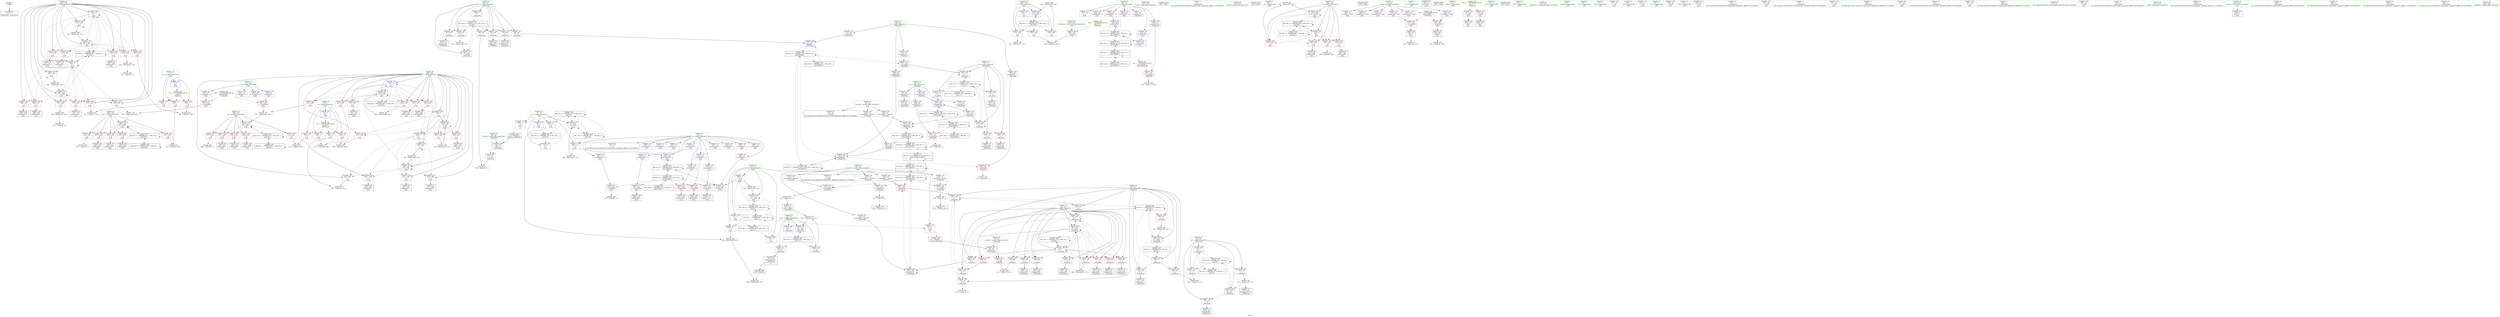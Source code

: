 digraph "SVFG" {
	label="SVFG";

	Node0x563e938870a0 [shape=record,color=grey,label="{NodeID: 0\nNullPtr}"];
	Node0x563e938870a0 -> Node0x563e938c32c0[style=solid];
	Node0x563e938d15c0 [shape=record,color=blue,label="{NodeID: 277\n7\<--5\nm\<--\nGlob }"];
	Node0x563e938d15c0 -> Node0x563e9390b660[style=dashed];
	Node0x563e938c5400 [shape=record,color=red,label="{NodeID: 194\n211\<--66\n\<--i\n_Z5matchii\n}"];
	Node0x563e938c5400 -> Node0x563e938c43c0[style=solid];
	Node0x563e938c2620 [shape=record,color=purple,label="{NodeID: 111\n335\<--13\narrayidx25\<--a\nmain\n}"];
	Node0x563e938c2620 -> Node0x563e938d31f0[style=solid];
	Node0x563e938aadb0 [shape=record,color=green,label="{NodeID: 28\n13\<--15\na\<--a_field_insensitive\nGlob }"];
	Node0x563e938aadb0 -> Node0x563e938c3490[style=solid];
	Node0x563e938aadb0 -> Node0x563e938c2550[style=solid];
	Node0x563e938aadb0 -> Node0x563e938c2620[style=solid];
	Node0x563e938aadb0 -> Node0x563e938c26f0[style=solid];
	Node0x563e938aadb0 -> Node0x563e938c27c0[style=solid];
	Node0x563e938aadb0 -> Node0x563e938c2890[style=solid];
	Node0x563e938aadb0 -> Node0x563e938c2960[style=solid];
	Node0x563e938aadb0 -> Node0x563e938c72c0[style=solid];
	Node0x563e938aadb0 -> Node0x563e938c7390[style=solid];
	Node0x563e938aadb0 -> Node0x563e938c7460[style=solid];
	Node0x563e938aadb0 -> Node0x563e938c7530[style=solid];
	Node0x563e938aadb0 -> Node0x563e938c7600[style=solid];
	Node0x563e938aadb0 -> Node0x563e938c76d0[style=solid];
	Node0x563e938aadb0 -> Node0x563e938c77a0[style=solid];
	Node0x563e938aadb0 -> Node0x563e938c7870[style=solid];
	Node0x563e938fb090 [shape=record,color=black,label="{NodeID: 471\nMR_52V_4 = PHI(MR_52V_7, MR_52V_3, )\npts\{249 \}\n}"];
	Node0x563e938fb090 -> Node0x563e938d3940[style=dashed];
	Node0x563e938fb090 -> Node0x563e938fb090[style=dashed];
	Node0x563e938fb090 -> Node0x563e939071a0[style=dashed];
	Node0x563e938cb740 [shape=record,color=grey,label="{NodeID: 388\n503 = Binary(502, 153, )\n}"];
	Node0x563e938cb740 -> Node0x563e938d3e20[style=solid];
	Node0x563e938d2d10 [shape=record,color=blue,label="{NodeID: 305\n240\<--293\ni\<--inc\nmain\n}"];
	Node0x563e938d2d10 -> Node0x563e938c6e00[style=dashed];
	Node0x563e938d2d10 -> Node0x563e938c6ed0[style=dashed];
	Node0x563e938d2d10 -> Node0x563e938c6fa0[style=dashed];
	Node0x563e938d2d10 -> Node0x563e938d2d10[style=dashed];
	Node0x563e938d2d10 -> Node0x563e938d2f80[style=dashed];
	Node0x563e938c6ac0 [shape=record,color=red,label="{NodeID: 222\n268\<--236\n\<--testcases\nmain\n}"];
	Node0x563e938c6ac0 -> Node0x563e938dc6a0[style=solid];
	Node0x563e938c8570 [shape=record,color=purple,label="{NodeID: 139\n360\<--24\n\<--g\nmain\n}"];
	Node0x563e938c30c0 [shape=record,color=green,label="{NodeID: 56\n263\<--264\nscanf\<--scanf_field_insensitive\n}"];
	Node0x563e9392a820 [shape=record,color=black,label="{NodeID: 582\n262 = PHI()\n}"];
	Node0x563e938dce20 [shape=record,color=grey,label="{NodeID: 416\n303 = cmp(301, 302, )\n}"];
	Node0x563e938cffd0 [shape=record,color=red,label="{NodeID: 250\n438\<--242\n\<--j\nmain\n}"];
	Node0x563e938cffd0 -> Node0x563e938c1c60[style=solid];
	Node0x563e938c9c30 [shape=record,color=red,label="{NodeID: 167\n366\<--4\n\<--n\nmain\n}"];
	Node0x563e938c9c30 -> Node0x563e938dcb20[style=solid];
	Node0x563e938c48a0 [shape=record,color=black,label="{NodeID: 84\n312\<--311\nidxprom15\<--\nmain\n}"];
	Node0x563e93886630 [shape=record,color=green,label="{NodeID: 1\n5\<--1\n\<--dummyObj\nCan only get source location for instruction, argument, global var or function.}"];
	Node0x563e9390b1d0 [shape=record,color=yellow,style=double,label="{NodeID: 527\n22V_1 = ENCHI(MR_22V_0)\npts\{260000 \}\nFun[_Z5matchii]}"];
	Node0x563e9390b1d0 -> Node0x563e938c6510[style=dashed];
	Node0x563e938d16c0 [shape=record,color=blue,label="{NodeID: 278\n9\<--5\nt1\<--\nGlob }"];
	Node0x563e938d16c0 -> Node0x563e93904ea0[style=dashed];
	Node0x563e938c54d0 [shape=record,color=red,label="{NodeID: 195\n220\<--66\n\<--i\n_Z5matchii\n}"];
	Node0x563e938c54d0 -> Node0x563e938d7990[style=solid];
	Node0x563e938c26f0 [shape=record,color=purple,label="{NodeID: 112\n343\<--13\narrayidx28\<--a\nmain\n}"];
	Node0x563e938aae80 [shape=record,color=green,label="{NodeID: 29\n16\<--18\nmatch1\<--match1_field_insensitive\nGlob }"];
	Node0x563e938aae80 -> Node0x563e938c3590[style=solid];
	Node0x563e938aae80 -> Node0x563e938c7940[style=solid];
	Node0x563e938aae80 -> Node0x563e938c7a10[style=solid];
	Node0x563e938aae80 -> Node0x563e938c7ae0[style=solid];
	Node0x563e938aae80 -> Node0x563e938c7bb0[style=solid];
	Node0x563e938aae80 -> Node0x563e938c7c80[style=solid];
	Node0x563e938fb590 [shape=record,color=black,label="{NodeID: 472\nMR_22V_4 = PHI(MR_22V_10, MR_22V_3, )\npts\{260000 \}\n}"];
	Node0x563e938fb590 -> Node0x563e938efc90[style=dashed];
	Node0x563e938fb590 -> Node0x563e938fb590[style=dashed];
	Node0x563e938fb590 -> Node0x563e939021a0[style=dashed];
	Node0x563e938cb8c0 [shape=record,color=grey,label="{NodeID: 389\n202 = Binary(201, 153, )\n}"];
	Node0x563e938cb8c0 -> Node0x563e938d2760[style=solid];
	Node0x563e938d2de0 [shape=record,color=blue,label="{NodeID: 306\n11\<--5\nt2\<--\nmain\n}"];
	Node0x563e938d2de0 -> Node0x563e938f6590[style=dashed];
	Node0x563e938c6b90 [shape=record,color=red,label="{NodeID: 223\n267\<--238\n\<--z\nmain\n}"];
	Node0x563e938c6b90 -> Node0x563e938dc6a0[style=solid];
	Node0x563e938c8640 [shape=record,color=purple,label="{NodeID: 140\n443\<--24\narrayidx84\<--g\nmain\n}"];
	Node0x563e938c31c0 [shape=record,color=green,label="{NodeID: 57\n275\<--276\nprintf\<--printf_field_insensitive\n}"];
	Node0x563e9392a920 [shape=record,color=black,label="{NodeID: 583\n274 = PHI()\n}"];
	Node0x563e938dcfa0 [shape=record,color=grey,label="{NodeID: 417\n88 = cmp(86, 87, )\n}"];
	Node0x563e938d00a0 [shape=record,color=red,label="{NodeID: 251\n468\<--242\n\<--j\nmain\n}"];
	Node0x563e938d00a0 -> Node0x563e938c23b0[style=solid];
	Node0x563e938c9d00 [shape=record,color=red,label="{NodeID: 168\n414\<--4\n\<--n\nmain\n}"];
	Node0x563e938c9d00 -> Node0x563e938dc520[style=solid];
	Node0x563e938c4970 [shape=record,color=black,label="{NodeID: 85\n315\<--314\nidxprom17\<--\nmain\n}"];
	Node0x563e93886100 [shape=record,color=green,label="{NodeID: 2\n29\<--1\n.str\<--dummyObj\nGlob }"];
	Node0x563e938f2e90 [shape=record,color=black,label="{NodeID: 445\nMR_6V_2 = PHI(MR_6V_4, MR_6V_1, )\npts\{63 \}\n}"];
	Node0x563e938f2e90 -> Node0x563e938d1cd0[style=dashed];
	Node0x563e938d17c0 [shape=record,color=blue,label="{NodeID: 279\n11\<--5\nt2\<--\nGlob }"];
	Node0x563e938d17c0 -> Node0x563e939053a0[style=dashed];
	Node0x563e938c55a0 [shape=record,color=red,label="{NodeID: 196\n119\<--68\n\<--j\n_Z5matchii\n}"];
	Node0x563e938c55a0 -> Node0x563e938dc3a0[style=solid];
	Node0x563e938c27c0 [shape=record,color=purple,label="{NodeID: 113\n346\<--13\narrayidx30\<--a\nmain\n}"];
	Node0x563e938c27c0 -> Node0x563e938d3390[style=solid];
	Node0x563e938aaf50 [shape=record,color=green,label="{NodeID: 30\n19\<--21\nmatch2\<--match2_field_insensitive\nGlob }"];
	Node0x563e938aaf50 -> Node0x563e938c3690[style=solid];
	Node0x563e938aaf50 -> Node0x563e938c7d50[style=solid];
	Node0x563e938aaf50 -> Node0x563e938c7e20[style=solid];
	Node0x563e938cba40 [shape=record,color=grey,label="{NodeID: 390\n478 = Binary(477, 153, )\n}"];
	Node0x563e938cba40 -> Node0x563e938d3bb0[style=solid];
	Node0x563e938d2eb0 [shape=record,color=blue,label="{NodeID: 307\n9\<--5\nt1\<--\nmain\n}"];
	Node0x563e938d2eb0 -> Node0x563e938f6090[style=dashed];
	Node0x563e938c6c60 [shape=record,color=red,label="{NodeID: 224\n271\<--238\n\<--z\nmain\n}"];
	Node0x563e938c6c60 -> Node0x563e938d7810[style=solid];
	Node0x563e938c8710 [shape=record,color=purple,label="{NodeID: 141\n452\<--24\narrayidx90\<--g\nmain\n}"];
	Node0x563e938c8710 -> Node0x563e938d3a10[style=solid];
	Node0x563e938c32c0 [shape=record,color=black,label="{NodeID: 58\n2\<--3\ndummyVal\<--dummyVal\n}"];
	Node0x563e9392aa20 [shape=record,color=black,label="{NodeID: 584\n278 = PHI()\n}"];
	Node0x563e93904ea0 [shape=record,color=black,label="{NodeID: 501\nMR_34V_2 = PHI(MR_34V_4, MR_34V_1, )\npts\{10 \}\n}"];
	Node0x563e93904ea0 -> Node0x563e938d2eb0[style=dashed];
	Node0x563e938dd120 [shape=record,color=grey,label="{NodeID: 418\n309 = cmp(307, 308, )\n}"];
	Node0x563e938d0170 [shape=record,color=red,label="{NodeID: 252\n483\<--242\n\<--j\nmain\n}"];
	Node0x563e938d0170 -> Node0x563e938cb140[style=solid];
	Node0x563e938c9dd0 [shape=record,color=red,label="{NodeID: 169\n308\<--7\n\<--m\nmain\n}"];
	Node0x563e938c9dd0 -> Node0x563e938dd120[style=solid];
	Node0x563e938c4a40 [shape=record,color=black,label="{NodeID: 86\n318\<--317\nconv\<--\nmain\n}"];
	Node0x563e938c4a40 -> Node0x563e938dd5a0[style=solid];
	Node0x563e93886ae0 [shape=record,color=green,label="{NodeID: 3\n31\<--1\n.str.1\<--dummyObj\nGlob }"];
	Node0x563e938f3390 [shape=record,color=black,label="{NodeID: 446\nMR_8V_2 = PHI(MR_8V_4, MR_8V_1, )\npts\{65 \}\n}"];
	Node0x563e938f3390 -> Node0x563e938d1c00[style=dashed];
	Node0x563e938d18c0 [shape=record,color=blue,label="{NodeID: 280\n54\<--52\nn.addr\<--n\n_Z5matchii\n}"];
	Node0x563e938d18c0 -> Node0x563e938ca6c0[style=dashed];
	Node0x563e938c5670 [shape=record,color=red,label="{NodeID: 197\n134\<--68\n\<--j\n_Z5matchii\n}"];
	Node0x563e938c5670 -> Node0x563e938c3ba0[style=solid];
	Node0x563e938c2890 [shape=record,color=purple,label="{NodeID: 114\n423\<--13\narrayidx70\<--a\nmain\n}"];
	Node0x563e938ab020 [shape=record,color=green,label="{NodeID: 31\n22\<--23\nmap\<--map_field_insensitive\nGlob }"];
	Node0x563e938ab020 -> Node0x563e938c7ef0[style=solid];
	Node0x563e938ab020 -> Node0x563e938c7fc0[style=solid];
	Node0x563e938ab020 -> Node0x563e938c8090[style=solid];
	Node0x563e938ab020 -> Node0x563e938c8160[style=solid];
	Node0x563e938ab020 -> Node0x563e938c8230[style=solid];
	Node0x563e938ab020 -> Node0x563e938c8300[style=solid];
	Node0x563e938cbbc0 [shape=record,color=grey,label="{NodeID: 391\n498 = Binary(494, 497, )\n}"];
	Node0x563e938d2f80 [shape=record,color=blue,label="{NodeID: 308\n240\<--5\ni\<--\nmain\n}"];
	Node0x563e938d2f80 -> Node0x563e938c7070[style=dashed];
	Node0x563e938d2f80 -> Node0x563e938c7140[style=dashed];
	Node0x563e938d2f80 -> Node0x563e938cf0a0[style=dashed];
	Node0x563e938d2f80 -> Node0x563e938cf130[style=dashed];
	Node0x563e938d2f80 -> Node0x563e938cf200[style=dashed];
	Node0x563e938d2f80 -> Node0x563e938d3530[style=dashed];
	Node0x563e938d2f80 -> Node0x563e938d3600[style=dashed];
	Node0x563e938c6d30 [shape=record,color=red,label="{NodeID: 225\n502\<--238\n\<--z\nmain\n}"];
	Node0x563e938c6d30 -> Node0x563e938cb740[style=solid];
	Node0x563e938c87e0 [shape=record,color=purple,label="{NodeID: 142\n464\<--24\narrayidx97\<--g\nmain\n}"];
	Node0x563e938c33c0 [shape=record,color=black,label="{NodeID: 59\n233\<--5\nmain_ret\<--\nmain\n}"];
	Node0x563e9392ab20 [shape=record,color=black,label="{NodeID: 585\n290 = PHI()\n}"];
	Node0x563e939053a0 [shape=record,color=black,label="{NodeID: 502\nMR_36V_2 = PHI(MR_36V_4, MR_36V_1, )\npts\{12 \}\n}"];
	Node0x563e939053a0 -> Node0x563e938d2de0[style=dashed];
	Node0x563e938dd2a0 [shape=record,color=grey,label="{NodeID: 419\n173 = cmp(172, 5, )\n}"];
	Node0x563e938d0240 [shape=record,color=red,label="{NodeID: 253\n387\<--244\n\<--k\nmain\n}"];
	Node0x563e938d0240 -> Node0x563e938dd720[style=solid];
	Node0x563e938c9ea0 [shape=record,color=red,label="{NodeID: 170\n372\<--7\n\<--m\nmain\n}"];
	Node0x563e938c9ea0 -> Node0x563e938dc9a0[style=solid];
	Node0x563e938c4b10 [shape=record,color=black,label="{NodeID: 87\n331\<--330\nidxprom22\<--\nmain\n}"];
	Node0x563e938c0db0 [shape=record,color=green,label="{NodeID: 4\n33\<--1\nstdin\<--dummyObj\nGlob }"];
	Node0x563e9390b470 [shape=record,color=yellow,style=double,label="{NodeID: 530\n28V_1 = ENCHI(MR_28V_0)\npts\{1 \}\nFun[main]}"];
	Node0x563e9390b470 -> Node0x563e938ca520[style=dashed];
	Node0x563e9390b470 -> Node0x563e938ca5f0[style=dashed];
	Node0x563e938f3890 [shape=record,color=black,label="{NodeID: 447\nMR_10V_3 = PHI(MR_10V_4, MR_10V_2, )\npts\{67 \}\n}"];
	Node0x563e938f3890 -> Node0x563e938caee0[style=dashed];
	Node0x563e938f3890 -> Node0x563e938cafb0[style=dashed];
	Node0x563e938f3890 -> Node0x563e938c5260[style=dashed];
	Node0x563e938f3890 -> Node0x563e938c5330[style=dashed];
	Node0x563e938f3890 -> Node0x563e938c5400[style=dashed];
	Node0x563e938f3890 -> Node0x563e938c54d0[style=dashed];
	Node0x563e938f3890 -> Node0x563e938d29d0[style=dashed];
	Node0x563e938d1990 [shape=record,color=blue,label="{NodeID: 281\n56\<--53\nm.addr\<--m\n_Z5matchii\n}"];
	Node0x563e938d1990 -> Node0x563e938ca790[style=dashed];
	Node0x563e938c5740 [shape=record,color=red,label="{NodeID: 198\n141\<--68\n\<--j\n_Z5matchii\n}"];
	Node0x563e938c5740 -> Node0x563e938c3c70[style=solid];
	Node0x563e938c2960 [shape=record,color=purple,label="{NodeID: 115\n426\<--13\narrayidx72\<--a\nmain\n}"];
	Node0x563e938c2960 -> Node0x563e938d10e0[style=solid];
	Node0x563e938ab0f0 [shape=record,color=green,label="{NodeID: 32\n24\<--26\ng\<--g_field_insensitive\nGlob }"];
	Node0x563e938ab0f0 -> Node0x563e938c83d0[style=solid];
	Node0x563e938ab0f0 -> Node0x563e938c84a0[style=solid];
	Node0x563e938ab0f0 -> Node0x563e938c8570[style=solid];
	Node0x563e938ab0f0 -> Node0x563e938c8640[style=solid];
	Node0x563e938ab0f0 -> Node0x563e938c8710[style=solid];
	Node0x563e938ab0f0 -> Node0x563e938c87e0[style=solid];
	Node0x563e938ab0f0 -> Node0x563e938c88b0[style=solid];
	Node0x563e938cbd40 [shape=record,color=grey,label="{NodeID: 392\n494 = Binary(492, 493, )\n}"];
	Node0x563e938cbd40 -> Node0x563e938cbbc0[style=solid];
	Node0x563e938d3050 [shape=record,color=blue,label="{NodeID: 309\n242\<--5\nj\<--\nmain\n}"];
	Node0x563e938d3050 -> Node0x563e938cf7b0[style=dashed];
	Node0x563e938d3050 -> Node0x563e938cf880[style=dashed];
	Node0x563e938d3050 -> Node0x563e938cf950[style=dashed];
	Node0x563e938d3050 -> Node0x563e938cfa20[style=dashed];
	Node0x563e938d3050 -> Node0x563e938cfaf0[style=dashed];
	Node0x563e938d3050 -> Node0x563e938cfbc0[style=dashed];
	Node0x563e938d3050 -> Node0x563e938d3050[style=dashed];
	Node0x563e938d3050 -> Node0x563e938d3460[style=dashed];
	Node0x563e938d3050 -> Node0x563e938d36d0[style=dashed];
	Node0x563e938d3050 -> Node0x563e939062a0[style=dashed];
	Node0x563e938c6e00 [shape=record,color=red,label="{NodeID: 226\n281\<--240\n\<--i\nmain\n}"];
	Node0x563e938c6e00 -> Node0x563e938ccdc0[style=solid];
	Node0x563e938c88b0 [shape=record,color=purple,label="{NodeID: 143\n473\<--24\narrayidx103\<--g\nmain\n}"];
	Node0x563e938c88b0 -> Node0x563e938d3ae0[style=solid];
	Node0x563e938c3490 [shape=record,color=black,label="{NodeID: 60\n14\<--13\n\<--a\nCan only get source location for instruction, argument, global var or function.}"];
	Node0x563e9392ac20 [shape=record,color=black,label="{NodeID: 586\n497 = PHI(51, )\n}"];
	Node0x563e9392ac20 -> Node0x563e938cbbc0[style=solid];
	Node0x563e939058a0 [shape=record,color=black,label="{NodeID: 503\nMR_42V_3 = PHI(MR_42V_4, MR_42V_2, )\npts\{239 \}\n}"];
	Node0x563e939058a0 -> Node0x563e938c6b90[style=dashed];
	Node0x563e939058a0 -> Node0x563e938c6c60[style=dashed];
	Node0x563e939058a0 -> Node0x563e938c6d30[style=dashed];
	Node0x563e939058a0 -> Node0x563e938d3e20[style=dashed];
	Node0x563e938dd420 [shape=record,color=grey,label="{NodeID: 420\n325 = cmp(323, 5, )\n}"];
	Node0x563e938d0310 [shape=record,color=red,label="{NodeID: 254\n392\<--244\n\<--k\nmain\n}"];
	Node0x563e938d0310 -> Node0x563e938c50c0[style=solid];
	Node0x563e938c9f70 [shape=record,color=red,label="{NodeID: 171\n418\<--7\n\<--m\nmain\n}"];
	Node0x563e938c9f70 -> Node0x563e938dbda0[style=solid];
	Node0x563e938c4be0 [shape=record,color=black,label="{NodeID: 88\n334\<--333\nidxprom24\<--\nmain\n}"];
	Node0x563e93885ef0 [shape=record,color=green,label="{NodeID: 5\n34\<--1\n.str.2\<--dummyObj\nGlob }"];
	Node0x563e9390b580 [shape=record,color=yellow,style=double,label="{NodeID: 531\n30V_1 = ENCHI(MR_30V_0)\npts\{6 \}\nFun[main]}"];
	Node0x563e9390b580 -> Node0x563e938c9a90[style=dashed];
	Node0x563e9390b580 -> Node0x563e938c9b60[style=dashed];
	Node0x563e9390b580 -> Node0x563e938c9c30[style=dashed];
	Node0x563e9390b580 -> Node0x563e938c9d00[style=dashed];
	Node0x563e938f3d90 [shape=record,color=black,label="{NodeID: 448\nMR_12V_2 = PHI(MR_12V_3, MR_12V_1, )\npts\{69 \}\n}"];
	Node0x563e938f3d90 -> Node0x563e938d1f40[style=dashed];
	Node0x563e938f3d90 -> Node0x563e938f3d90[style=dashed];
	Node0x563e938d1a60 [shape=record,color=blue,label="{NodeID: 282\n72\<--5\nret\<--\n_Z5matchii\n}"];
	Node0x563e938d1a60 -> Node0x563e938f4790[style=dashed];
	Node0x563e938c5810 [shape=record,color=red,label="{NodeID: 199\n147\<--68\n\<--j\n_Z5matchii\n}"];
	Node0x563e938c5810 -> Node0x563e938c3d40[style=solid];
	Node0x563e938c72c0 [shape=record,color=purple,label="{NodeID: 116\n437\<--13\narrayidx80\<--a\nmain\n}"];
	Node0x563e938ab1c0 [shape=record,color=green,label="{NodeID: 33\n27\<--28\nd\<--d_field_insensitive\nGlob }"];
	Node0x563e938ab1c0 -> Node0x563e938c8980[style=solid];
	Node0x563e938ab1c0 -> Node0x563e938c8a50[style=solid];
	Node0x563e938ab1c0 -> Node0x563e938c8b20[style=solid];
	Node0x563e938ab1c0 -> Node0x563e938c8bf0[style=solid];
	Node0x563e938cbec0 [shape=record,color=grey,label="{NodeID: 393\n489 = Binary(488, 153, )\n}"];
	Node0x563e938cbec0 -> Node0x563e938d3d50[style=solid];
	Node0x563e938d3120 [shape=record,color=blue,label="{NodeID: 310\n9\<--328\nt1\<--inc21\nmain\n}"];
	Node0x563e938d3120 -> Node0x563e93895300[style=dashed];
	Node0x563e938c6ed0 [shape=record,color=red,label="{NodeID: 227\n285\<--240\n\<--i\nmain\n}"];
	Node0x563e938c6ed0 -> Node0x563e938c47d0[style=solid];
	Node0x563e938c8980 [shape=record,color=purple,label="{NodeID: 144\n394\<--27\narrayidx55\<--d\nmain\n}"];
	Node0x563e938c3590 [shape=record,color=black,label="{NodeID: 61\n17\<--16\n\<--match1\nCan only get source location for instruction, argument, global var or function.}"];
	Node0x563e9392ae10 [shape=record,color=black,label="{NodeID: 587\n500 = PHI()\n}"];
	Node0x563e93905da0 [shape=record,color=black,label="{NodeID: 504\nMR_44V_2 = PHI(MR_44V_10, MR_44V_1, )\npts\{241 \}\n}"];
	Node0x563e93905da0 -> Node0x563e938d2c40[style=dashed];
	Node0x563e938dd5a0 [shape=record,color=grey,label="{NodeID: 421\n319 = cmp(318, 320, )\n}"];
	Node0x563e938d03e0 [shape=record,color=red,label="{NodeID: 255\n400\<--244\n\<--k\nmain\n}"];
	Node0x563e938d03e0 -> Node0x563e938c5190[style=solid];
	Node0x563e938ca040 [shape=record,color=red,label="{NodeID: 172\n327\<--9\n\<--t1\nmain\n}"];
	Node0x563e938ca040 -> Node0x563e938d31f0[style=solid];
	Node0x563e938ca040 -> Node0x563e938cc1c0[style=solid];
	Node0x563e938c4cb0 [shape=record,color=black,label="{NodeID: 89\n342\<--341\nidxprom27\<--\nmain\n}"];
	Node0x563e93885f80 [shape=record,color=green,label="{NodeID: 6\n36\<--1\n.str.3\<--dummyObj\nGlob }"];
	Node0x563e9390b660 [shape=record,color=yellow,style=double,label="{NodeID: 532\n32V_1 = ENCHI(MR_32V_0)\npts\{8 \}\nFun[main]}"];
	Node0x563e9390b660 -> Node0x563e938c9dd0[style=dashed];
	Node0x563e9390b660 -> Node0x563e938c9ea0[style=dashed];
	Node0x563e9390b660 -> Node0x563e938c9f70[style=dashed];
	Node0x563e938f4290 [shape=record,color=black,label="{NodeID: 449\nMR_14V_2 = PHI(MR_14V_3, MR_14V_1, )\npts\{71 \}\n}"];
	Node0x563e938f4290 -> Node0x563e938d1e70[style=dashed];
	Node0x563e938f4290 -> Node0x563e938f4290[style=dashed];
	Node0x563e938d1b30 [shape=record,color=blue,label="{NodeID: 283\n66\<--5\ni\<--\n_Z5matchii\n}"];
	Node0x563e938d1b30 -> Node0x563e938f3890[style=dashed];
	Node0x563e938c58e0 [shape=record,color=red,label="{NodeID: 200\n159\<--68\n\<--j\n_Z5matchii\n}"];
	Node0x563e938c58e0 -> Node0x563e938c3ee0[style=solid];
	Node0x563e938c7390 [shape=record,color=purple,label="{NodeID: 117\n440\<--13\narrayidx82\<--a\nmain\n}"];
	Node0x563e938c7390 -> Node0x563e938d11b0[style=solid];
	Node0x563e938ab290 [shape=record,color=green,label="{NodeID: 34\n49\<--50\n_Z5matchii\<--_Z5matchii_field_insensitive\n}"];
	Node0x563e938cc040 [shape=record,color=grey,label="{NodeID: 394\n323 = Binary(322, 324, )\n}"];
	Node0x563e938cc040 -> Node0x563e938dd420[style=solid];
	Node0x563e938d31f0 [shape=record,color=blue,label="{NodeID: 311\n335\<--327\narrayidx25\<--\nmain\n}"];
	Node0x563e938d31f0 -> Node0x563e938ee8c0[style=dashed];
	Node0x563e938c6fa0 [shape=record,color=red,label="{NodeID: 228\n292\<--240\n\<--i\nmain\n}"];
	Node0x563e938c6fa0 -> Node0x563e938cb440[style=solid];
	Node0x563e938c8a50 [shape=record,color=purple,label="{NodeID: 145\n395\<--27\narrayidx56\<--d\nmain\n}"];
	Node0x563e938c8a50 -> Node0x563e938d0f40[style=solid];
	Node0x563e938c3690 [shape=record,color=black,label="{NodeID: 62\n20\<--19\n\<--match2\nCan only get source location for instruction, argument, global var or function.}"];
	Node0x563e9392aee0 [shape=record,color=black,label="{NodeID: 588\n52 = PHI(495, )\n0th arg _Z5matchii }"];
	Node0x563e9392aee0 -> Node0x563e938d18c0[style=solid];
	Node0x563e939062a0 [shape=record,color=black,label="{NodeID: 505\nMR_46V_2 = PHI(MR_46V_7, MR_46V_1, )\npts\{243 \}\n}"];
	Node0x563e939062a0 -> Node0x563e938d3050[style=dashed];
	Node0x563e939062a0 -> Node0x563e938d36d0[style=dashed];
	Node0x563e939062a0 -> Node0x563e939062a0[style=dashed];
	Node0x563e938dd720 [shape=record,color=grey,label="{NodeID: 422\n388 = cmp(387, 389, )\n}"];
	Node0x563e938d04b0 [shape=record,color=red,label="{NodeID: 256\n477\<--244\n\<--k\nmain\n}"];
	Node0x563e938d04b0 -> Node0x563e938cba40[style=solid];
	Node0x563e938ca110 [shape=record,color=red,label="{NodeID: 173\n492\<--9\n\<--t1\nmain\n}"];
	Node0x563e938ca110 -> Node0x563e938cbd40[style=solid];
	Node0x563e938c4d80 [shape=record,color=black,label="{NodeID: 90\n345\<--344\nidxprom29\<--\nmain\n}"];
	Node0x563e938aa7f0 [shape=record,color=green,label="{NodeID: 7\n38\<--1\nstdout\<--dummyObj\nGlob }"];
	Node0x563e938f4790 [shape=record,color=black,label="{NodeID: 450\nMR_16V_3 = PHI(MR_16V_4, MR_16V_2, )\npts\{73 \}\n}"];
	Node0x563e938f4790 -> Node0x563e938c6100[style=dashed];
	Node0x563e938f4790 -> Node0x563e938c61d0[style=dashed];
	Node0x563e938f4790 -> Node0x563e938d2900[style=dashed];
	Node0x563e938d1c00 [shape=record,color=blue,label="{NodeID: 284\n64\<--5\nq\<--\n_Z5matchii\n}"];
	Node0x563e938d1c00 -> Node0x563e938cac70[style=dashed];
	Node0x563e938d1c00 -> Node0x563e938f3390[style=dashed];
	Node0x563e938d1c00 -> Node0x563e93902ba0[style=dashed];
	Node0x563e938c59b0 [shape=record,color=red,label="{NodeID: 201\n169\<--68\n\<--j\n_Z5matchii\n}"];
	Node0x563e938c59b0 -> Node0x563e938d2280[style=solid];
	Node0x563e938c7460 [shape=record,color=purple,label="{NodeID: 118\n446\<--13\narrayidx86\<--a\nmain\n}"];
	Node0x563e938ab360 [shape=record,color=green,label="{NodeID: 35\n54\<--55\nn.addr\<--n.addr_field_insensitive\n_Z5matchii\n}"];
	Node0x563e938ab360 -> Node0x563e938ca6c0[style=solid];
	Node0x563e938ab360 -> Node0x563e938d18c0[style=solid];
	Node0x563e938cc1c0 [shape=record,color=grey,label="{NodeID: 395\n328 = Binary(327, 153, )\n}"];
	Node0x563e938cc1c0 -> Node0x563e938d3120[style=solid];
	Node0x563e938d32c0 [shape=record,color=blue,label="{NodeID: 312\n11\<--339\nt2\<--inc26\nmain\n}"];
	Node0x563e938d32c0 -> Node0x563e938953f0[style=dashed];
	Node0x563e938c7070 [shape=record,color=red,label="{NodeID: 229\n301\<--240\n\<--i\nmain\n}"];
	Node0x563e938c7070 -> Node0x563e938dce20[style=solid];
	Node0x563e938c8b20 [shape=record,color=purple,label="{NodeID: 146\n402\<--27\narrayidx59\<--d\nmain\n}"];
	Node0x563e938c3790 [shape=record,color=black,label="{NodeID: 63\n91\<--90\n\<--arraydecay\n_Z5matchii\n}"];
	Node0x563e9392b010 [shape=record,color=black,label="{NodeID: 589\n53 = PHI(496, )\n1st arg _Z5matchii }"];
	Node0x563e9392b010 -> Node0x563e938d1990[style=solid];
	Node0x563e939067a0 [shape=record,color=black,label="{NodeID: 506\nMR_48V_2 = PHI(MR_48V_3, MR_48V_1, )\npts\{245 \}\n}"];
	Node0x563e939067a0 -> Node0x563e938fa690[style=dashed];
	Node0x563e939067a0 -> Node0x563e939067a0[style=dashed];
	Node0x563e938dd8a0 [shape=record,color=grey,label="{NodeID: 423\n215 = cmp(214, 5, )\n}"];
	Node0x563e938dd8a0 -> Node0x563e938c4490[style=solid];
	Node0x563e938d0580 [shape=record,color=red,label="{NodeID: 257\n407\<--246\n\<--tx\nmain\n}"];
	Node0x563e938d0580 -> Node0x563e938cc940[style=solid];
	Node0x563e938ca1e0 [shape=record,color=red,label="{NodeID: 174\n495\<--9\n\<--t1\nmain\n|{<s0>12}}"];
	Node0x563e938ca1e0:s0 -> Node0x563e9392aee0[style=solid,color=red];
	Node0x563e938c4e50 [shape=record,color=black,label="{NodeID: 91\n376\<--375\nidxprom44\<--\nmain\n}"];
	Node0x563e938aa880 [shape=record,color=green,label="{NodeID: 8\n39\<--1\n.str.4\<--dummyObj\nGlob }"];
	Node0x563e938f4c90 [shape=record,color=black,label="{NodeID: 451\nMR_18V_2 = PHI(MR_18V_3, MR_18V_1, )\npts\{180000 \}\n|{|<s4>12}}"];
	Node0x563e938f4c90 -> Node0x563e938c62a0[style=dashed];
	Node0x563e938f4c90 -> Node0x563e938c69f0[style=dashed];
	Node0x563e938f4c90 -> Node0x563e938f4c90[style=dashed];
	Node0x563e938f4c90 -> Node0x563e93903aa0[style=dashed];
	Node0x563e938f4c90:s4 -> Node0x563e939080a0[style=dashed,color=blue];
	Node0x563e938d1cd0 [shape=record,color=blue,label="{NodeID: 285\n62\<--5\np\<--\n_Z5matchii\n}"];
	Node0x563e938d1cd0 -> Node0x563e938ca860[style=dashed];
	Node0x563e938d1cd0 -> Node0x563e938ca930[style=dashed];
	Node0x563e938d1cd0 -> Node0x563e938f2e90[style=dashed];
	Node0x563e938d1cd0 -> Node0x563e939026a0[style=dashed];
	Node0x563e938c5a80 [shape=record,color=red,label="{NodeID: 202\n175\<--68\n\<--j\n_Z5matchii\n}"];
	Node0x563e938c5a80 -> Node0x563e938c4080[style=solid];
	Node0x563e938c7530 [shape=record,color=purple,label="{NodeID: 119\n449\<--13\narrayidx88\<--a\nmain\n}"];
	Node0x563e938c7530 -> Node0x563e938d1280[style=solid];
	Node0x563e938ab430 [shape=record,color=green,label="{NodeID: 36\n56\<--57\nm.addr\<--m.addr_field_insensitive\n_Z5matchii\n}"];
	Node0x563e938ab430 -> Node0x563e938ca790[style=solid];
	Node0x563e938ab430 -> Node0x563e938d1990[style=solid];
	Node0x563e938cc340 [shape=record,color=grey,label="{NodeID: 396\n352 = Binary(351, 153, )\n}"];
	Node0x563e938cc340 -> Node0x563e938d3460[style=solid];
	Node0x563e938d3390 [shape=record,color=blue,label="{NodeID: 313\n346\<--338\narrayidx30\<--\nmain\n}"];
	Node0x563e938d3390 -> Node0x563e938ee8c0[style=dashed];
	Node0x563e938c7140 [shape=record,color=red,label="{NodeID: 230\n311\<--240\n\<--i\nmain\n}"];
	Node0x563e938c7140 -> Node0x563e938c48a0[style=solid];
	Node0x563e938c8bf0 [shape=record,color=purple,label="{NodeID: 147\n403\<--27\narrayidx60\<--d\nmain\n}"];
	Node0x563e938c8bf0 -> Node0x563e938d1010[style=solid];
	Node0x563e938c3860 [shape=record,color=black,label="{NodeID: 64\n105\<--104\nidxprom\<--\n_Z5matchii\n}"];
	Node0x563e93906ca0 [shape=record,color=black,label="{NodeID: 507\nMR_50V_2 = PHI(MR_50V_3, MR_50V_1, )\npts\{247 \}\n}"];
	Node0x563e93906ca0 -> Node0x563e938fab90[style=dashed];
	Node0x563e93906ca0 -> Node0x563e93906ca0[style=dashed];
	Node0x563e938dda20 [shape=record,color=grey,label="{NodeID: 424\n383 = cmp(382, 320, )\n}"];
	Node0x563e938d0650 [shape=record,color=red,label="{NodeID: 258\n413\<--246\n\<--tx\nmain\n}"];
	Node0x563e938d0650 -> Node0x563e938dc520[style=solid];
	Node0x563e938ca2b0 [shape=record,color=red,label="{NodeID: 175\n338\<--11\n\<--t2\nmain\n}"];
	Node0x563e938ca2b0 -> Node0x563e938d3390[style=solid];
	Node0x563e938ca2b0 -> Node0x563e938cc4c0[style=solid];
	Node0x563e938c4f20 [shape=record,color=black,label="{NodeID: 92\n379\<--378\nidxprom46\<--\nmain\n}"];
	Node0x563e938aa910 [shape=record,color=green,label="{NodeID: 9\n41\<--1\n.str.5\<--dummyObj\nGlob }"];
	Node0x563e938f5190 [shape=record,color=black,label="{NodeID: 452\nMR_20V_2 = PHI(MR_20V_3, MR_20V_1, )\npts\{210000 \}\n|{|<s2>12}}"];
	Node0x563e938f5190 -> Node0x563e938f5190[style=dashed];
	Node0x563e938f5190 -> Node0x563e93903fa0[style=dashed];
	Node0x563e938f5190:s2 -> Node0x563e939080a0[style=dashed,color=blue];
	Node0x563e938d1da0 [shape=record,color=blue,label="{NodeID: 286\n97\<--94\narrayidx\<--\n_Z5matchii\n}"];
	Node0x563e938d1da0 -> Node0x563e938f9790[style=dashed];
	Node0x563e938c5b50 [shape=record,color=red,label="{NodeID: 203\n180\<--68\n\<--j\n_Z5matchii\n}"];
	Node0x563e938c5b50 -> Node0x563e938c4150[style=solid];
	Node0x563e938c7600 [shape=record,color=purple,label="{NodeID: 120\n458\<--13\narrayidx93\<--a\nmain\n}"];
	Node0x563e938ab500 [shape=record,color=green,label="{NodeID: 37\n58\<--59\ns\<--s_field_insensitive\n_Z5matchii\n}"];
	Node0x563e938ab500 -> Node0x563e938c9410[style=solid];
	Node0x563e938ab500 -> Node0x563e938c94e0[style=solid];
	Node0x563e938ab500 -> Node0x563e938c95b0[style=solid];
	Node0x563e938ab500 -> Node0x563e938c9680[style=solid];
	Node0x563e938cc4c0 [shape=record,color=grey,label="{NodeID: 397\n339 = Binary(338, 153, )\n}"];
	Node0x563e938cc4c0 -> Node0x563e938d32c0[style=solid];
	Node0x563e938d3460 [shape=record,color=blue,label="{NodeID: 314\n242\<--352\nj\<--inc33\nmain\n}"];
	Node0x563e938d3460 -> Node0x563e938cf7b0[style=dashed];
	Node0x563e938d3460 -> Node0x563e938cf880[style=dashed];
	Node0x563e938d3460 -> Node0x563e938cf950[style=dashed];
	Node0x563e938d3460 -> Node0x563e938cfa20[style=dashed];
	Node0x563e938d3460 -> Node0x563e938cfaf0[style=dashed];
	Node0x563e938d3460 -> Node0x563e938cfbc0[style=dashed];
	Node0x563e938d3460 -> Node0x563e938d3050[style=dashed];
	Node0x563e938d3460 -> Node0x563e938d3460[style=dashed];
	Node0x563e938d3460 -> Node0x563e938d36d0[style=dashed];
	Node0x563e938d3460 -> Node0x563e939062a0[style=dashed];
	Node0x563e938cf0a0 [shape=record,color=red,label="{NodeID: 231\n330\<--240\n\<--i\nmain\n}"];
	Node0x563e938cf0a0 -> Node0x563e938c4b10[style=solid];
	Node0x563e938c8cc0 [shape=record,color=purple,label="{NodeID: 148\n252\<--29\n\<--.str\nmain\n}"];
	Node0x563e938c3930 [shape=record,color=black,label="{NodeID: 65\n113\<--112\nidxprom6\<--\n_Z5matchii\n}"];
	Node0x563e939071a0 [shape=record,color=black,label="{NodeID: 508\nMR_52V_2 = PHI(MR_52V_3, MR_52V_1, )\npts\{249 \}\n}"];
	Node0x563e939071a0 -> Node0x563e938fb090[style=dashed];
	Node0x563e939071a0 -> Node0x563e939071a0[style=dashed];
	Node0x563e938d0720 [shape=record,color=red,label="{NodeID: 259\n421\<--246\n\<--tx\nmain\n}"];
	Node0x563e938d0720 -> Node0x563e938c19f0[style=solid];
	Node0x563e938ca380 [shape=record,color=red,label="{NodeID: 176\n493\<--11\n\<--t2\nmain\n}"];
	Node0x563e938ca380 -> Node0x563e938cbd40[style=solid];
	Node0x563e938c4ff0 [shape=record,color=black,label="{NodeID: 93\n382\<--381\nconv48\<--\nmain\n}"];
	Node0x563e938c4ff0 -> Node0x563e938dda20[style=solid];
	Node0x563e938c10b0 [shape=record,color=green,label="{NodeID: 10\n43\<--1\n.str.6\<--dummyObj\nGlob }"];
	Node0x563e9390b9e0 [shape=record,color=yellow,style=double,label="{NodeID: 536\n40V_1 = ENCHI(MR_40V_0)\npts\{237 \}\nFun[main]}"];
	Node0x563e9390b9e0 -> Node0x563e938c6ac0[style=dashed];
	Node0x563e938f5690 [shape=record,color=black,label="{NodeID: 453\nMR_24V_2 = PHI(MR_24V_4, MR_24V_1, )\npts\{590000 \}\n}"];
	Node0x563e938f5690 -> Node0x563e938d1da0[style=dashed];
	Node0x563e938d1e70 [shape=record,color=blue,label="{NodeID: 287\n70\<--115\nk\<--\n_Z5matchii\n}"];
	Node0x563e938d1e70 -> Node0x563e939035a0[style=dashed];
	Node0x563e938c5c20 [shape=record,color=red,label="{NodeID: 204\n189\<--68\n\<--j\n_Z5matchii\n}"];
	Node0x563e938c5c20 -> Node0x563e938d25c0[style=solid];
	Node0x563e938c76d0 [shape=record,color=purple,label="{NodeID: 121\n461\<--13\narrayidx95\<--a\nmain\n}"];
	Node0x563e938c76d0 -> Node0x563e938d1350[style=solid];
	Node0x563e938ab5d0 [shape=record,color=green,label="{NodeID: 38\n60\<--61\nt\<--t_field_insensitive\n_Z5matchii\n}"];
	Node0x563e938ab5d0 -> Node0x563e938c9750[style=solid];
	Node0x563e938ab5d0 -> Node0x563e938c9820[style=solid];
	Node0x563e938ab5d0 -> Node0x563e938c98f0[style=solid];
	Node0x563e938ab5d0 -> Node0x563e938c99c0[style=solid];
	Node0x563e938cc640 [shape=record,color=grey,label="{NodeID: 398\n207 = Binary(206, 153, )\n}"];
	Node0x563e938cc640 -> Node0x563e938d2830[style=solid];
	Node0x563e938d3530 [shape=record,color=blue,label="{NodeID: 315\n240\<--357\ni\<--inc36\nmain\n}"];
	Node0x563e938d3530 -> Node0x563e938c7070[style=dashed];
	Node0x563e938d3530 -> Node0x563e938c7140[style=dashed];
	Node0x563e938d3530 -> Node0x563e938cf0a0[style=dashed];
	Node0x563e938d3530 -> Node0x563e938cf130[style=dashed];
	Node0x563e938d3530 -> Node0x563e938cf200[style=dashed];
	Node0x563e938d3530 -> Node0x563e938d3530[style=dashed];
	Node0x563e938d3530 -> Node0x563e938d3600[style=dashed];
	Node0x563e938cf130 [shape=record,color=red,label="{NodeID: 232\n341\<--240\n\<--i\nmain\n}"];
	Node0x563e938cf130 -> Node0x563e938c4cb0[style=solid];
	Node0x563e938c8d90 [shape=record,color=purple,label="{NodeID: 149\n253\<--31\n\<--.str.1\nmain\n}"];
	Node0x563e938c3a00 [shape=record,color=black,label="{NodeID: 66\n124\<--123\nidxprom11\<--\n_Z5matchii\n}"];
	Node0x563e939076a0 [shape=record,color=black,label="{NodeID: 509\nMR_54V_2 = PHI(MR_54V_3, MR_54V_1, )\npts\{150000 \}\n}"];
	Node0x563e939076a0 -> Node0x563e938f7490[style=dashed];
	Node0x563e938d07f0 [shape=record,color=red,label="{NodeID: 260\n444\<--246\n\<--tx\nmain\n}"];
	Node0x563e938d07f0 -> Node0x563e938c1e00[style=solid];
	Node0x563e938ca450 [shape=record,color=red,label="{NodeID: 177\n496\<--11\n\<--t2\nmain\n|{<s0>12}}"];
	Node0x563e938ca450:s0 -> Node0x563e9392b010[style=solid,color=red];
	Node0x563e938c50c0 [shape=record,color=black,label="{NodeID: 94\n393\<--392\nidxprom54\<--\nmain\n}"];
	Node0x563e938c1180 [shape=record,color=green,label="{NodeID: 11\n45\<--1\n.str.7\<--dummyObj\nGlob }"];
	Node0x563e938f5b90 [shape=record,color=black,label="{NodeID: 454\nMR_26V_2 = PHI(MR_26V_3, MR_26V_1, )\npts\{610000 \}\n}"];
	Node0x563e938f5b90 -> Node0x563e938f9c90[style=dashed];
	Node0x563e938d1f40 [shape=record,color=blue,label="{NodeID: 288\n68\<--5\nj\<--\n_Z5matchii\n}"];
	Node0x563e938d1f40 -> Node0x563e938c55a0[style=dashed];
	Node0x563e938d1f40 -> Node0x563e938c5670[style=dashed];
	Node0x563e938d1f40 -> Node0x563e938c5740[style=dashed];
	Node0x563e938d1f40 -> Node0x563e938c5810[style=dashed];
	Node0x563e938d1f40 -> Node0x563e938c58e0[style=dashed];
	Node0x563e938d1f40 -> Node0x563e938c59b0[style=dashed];
	Node0x563e938d1f40 -> Node0x563e938c5a80[style=dashed];
	Node0x563e938d1f40 -> Node0x563e938c5b50[style=dashed];
	Node0x563e938d1f40 -> Node0x563e938c5c20[style=dashed];
	Node0x563e938d1f40 -> Node0x563e938c5cf0[style=dashed];
	Node0x563e938d1f40 -> Node0x563e938d1f40[style=dashed];
	Node0x563e938d1f40 -> Node0x563e938d2690[style=dashed];
	Node0x563e938d1f40 -> Node0x563e938d2760[style=dashed];
	Node0x563e938d1f40 -> Node0x563e938f3d90[style=dashed];
	Node0x563e938c5cf0 [shape=record,color=red,label="{NodeID: 205\n201\<--68\n\<--j\n_Z5matchii\n}"];
	Node0x563e938c5cf0 -> Node0x563e938cb8c0[style=solid];
	Node0x563e938c77a0 [shape=record,color=purple,label="{NodeID: 122\n467\<--13\narrayidx99\<--a\nmain\n}"];
	Node0x563e938ab6a0 [shape=record,color=green,label="{NodeID: 39\n62\<--63\np\<--p_field_insensitive\n_Z5matchii\n}"];
	Node0x563e938ab6a0 -> Node0x563e938ca860[style=solid];
	Node0x563e938ab6a0 -> Node0x563e938ca930[style=solid];
	Node0x563e938ab6a0 -> Node0x563e938caa00[style=solid];
	Node0x563e938ab6a0 -> Node0x563e938caad0[style=solid];
	Node0x563e938ab6a0 -> Node0x563e938caba0[style=solid];
	Node0x563e938ab6a0 -> Node0x563e938d1cd0[style=solid];
	Node0x563e938ab6a0 -> Node0x563e938d2280[style=solid];
	Node0x563e938ab6a0 -> Node0x563e938d24f0[style=solid];
	Node0x563e938ab6a0 -> Node0x563e938d2830[style=solid];
	Node0x563e938cc7c0 [shape=record,color=grey,label="{NodeID: 399\n411 = cmp(410, 5, )\n}"];
	Node0x563e938d3600 [shape=record,color=blue,label="{NodeID: 316\n240\<--5\ni\<--\nmain\n}"];
	Node0x563e938d3600 -> Node0x563e938cf2d0[style=dashed];
	Node0x563e938d3600 -> Node0x563e938cf3a0[style=dashed];
	Node0x563e938d3600 -> Node0x563e938cf470[style=dashed];
	Node0x563e938d3600 -> Node0x563e938cf540[style=dashed];
	Node0x563e938d3600 -> Node0x563e938cf610[style=dashed];
	Node0x563e938d3600 -> Node0x563e938cf6e0[style=dashed];
	Node0x563e938d3600 -> Node0x563e938d3d50[style=dashed];
	Node0x563e938d3600 -> Node0x563e93905da0[style=dashed];
	Node0x563e938cf200 [shape=record,color=red,label="{NodeID: 233\n356\<--240\n\<--i\nmain\n}"];
	Node0x563e938cf200 -> Node0x563e938cb5c0[style=solid];
	Node0x563e938c8e60 [shape=record,color=purple,label="{NodeID: 150\n258\<--34\n\<--.str.2\nmain\n}"];
	Node0x563e938c3ad0 [shape=record,color=black,label="{NodeID: 67\n132\<--131\nidxprom16\<--\n_Z5matchii\n}"];
	Node0x563e93907ba0 [shape=record,color=black,label="{NodeID: 510\nMR_22V_2 = PHI(MR_22V_3, MR_22V_1, )\npts\{260000 \}\n}"];
	Node0x563e93907ba0 -> Node0x563e939021a0[style=dashed];
	Node0x563e938d08c0 [shape=record,color=red,label="{NodeID: 261\n456\<--246\n\<--tx\nmain\n}"];
	Node0x563e938d08c0 -> Node0x563e938c2070[style=solid];
	Node0x563e938ca520 [shape=record,color=red,label="{NodeID: 178\n251\<--33\n\<--stdin\nmain\n}"];
	Node0x563e938ca520 -> Node0x563e938c4630[style=solid];
	Node0x563e938c5190 [shape=record,color=black,label="{NodeID: 95\n401\<--400\nidxprom58\<--\nmain\n}"];
	Node0x563e938c1250 [shape=record,color=green,label="{NodeID: 12\n47\<--1\n.str.8\<--dummyObj\nGlob }"];
	Node0x563e938f6090 [shape=record,color=black,label="{NodeID: 455\nMR_34V_4 = PHI(MR_34V_5, MR_34V_3, )\npts\{10 \}\n}"];
	Node0x563e938f6090 -> Node0x563e938ca040[style=dashed];
	Node0x563e938f6090 -> Node0x563e938ca110[style=dashed];
	Node0x563e938f6090 -> Node0x563e938ca1e0[style=dashed];
	Node0x563e938f6090 -> Node0x563e938d3120[style=dashed];
	Node0x563e938f6090 -> Node0x563e93895300[style=dashed];
	Node0x563e938f6090 -> Node0x563e938f6090[style=dashed];
	Node0x563e938f6090 -> Node0x563e93904ea0[style=dashed];
	Node0x563e938d2010 [shape=record,color=blue,label="{NodeID: 289\n64\<--152\nq\<--inc\n_Z5matchii\n}"];
	Node0x563e938d2010 -> Node0x563e938cae10[style=dashed];
	Node0x563e938d2010 -> Node0x563e93902ba0[style=dashed];
	Node0x563e938c5dc0 [shape=record,color=red,label="{NodeID: 206\n131\<--70\n\<--k\n_Z5matchii\n}"];
	Node0x563e938c5dc0 -> Node0x563e938c3ad0[style=solid];
	Node0x563e938c7870 [shape=record,color=purple,label="{NodeID: 123\n470\<--13\narrayidx101\<--a\nmain\n}"];
	Node0x563e938c7870 -> Node0x563e938d1420[style=solid];
	Node0x563e938ab770 [shape=record,color=green,label="{NodeID: 40\n64\<--65\nq\<--q_field_insensitive\n_Z5matchii\n}"];
	Node0x563e938ab770 -> Node0x563e938cac70[style=solid];
	Node0x563e938ab770 -> Node0x563e938cad40[style=solid];
	Node0x563e938ab770 -> Node0x563e938cae10[style=solid];
	Node0x563e938ab770 -> Node0x563e938d1c00[style=solid];
	Node0x563e938ab770 -> Node0x563e938d2010[style=solid];
	Node0x563e938cc940 [shape=record,color=grey,label="{NodeID: 400\n408 = cmp(407, 5, )\n}"];
	Node0x563e938d36d0 [shape=record,color=blue,label="{NodeID: 317\n242\<--5\nj\<--\nmain\n}"];
	Node0x563e938d36d0 -> Node0x563e938cfc90[style=dashed];
	Node0x563e938d36d0 -> Node0x563e938cfd60[style=dashed];
	Node0x563e938d36d0 -> Node0x563e938cfe30[style=dashed];
	Node0x563e938d36d0 -> Node0x563e938cff00[style=dashed];
	Node0x563e938d36d0 -> Node0x563e938cffd0[style=dashed];
	Node0x563e938d36d0 -> Node0x563e938d00a0[style=dashed];
	Node0x563e938d36d0 -> Node0x563e938d0170[style=dashed];
	Node0x563e938d36d0 -> Node0x563e938d36d0[style=dashed];
	Node0x563e938d36d0 -> Node0x563e938d3c80[style=dashed];
	Node0x563e938d36d0 -> Node0x563e939062a0[style=dashed];
	Node0x563e938cf2d0 [shape=record,color=red,label="{NodeID: 234\n365\<--240\n\<--i\nmain\n}"];
	Node0x563e938cf2d0 -> Node0x563e938dcb20[style=solid];
	Node0x563e938c8f30 [shape=record,color=purple,label="{NodeID: 151\n259\<--36\n\<--.str.3\nmain\n}"];
	Node0x563e938c3ba0 [shape=record,color=black,label="{NodeID: 68\n135\<--134\nidxprom18\<--\n_Z5matchii\n}"];
	Node0x563e939080a0 [shape=record,color=black,label="{NodeID: 511\nMR_61V_2 = PHI(MR_61V_3, MR_61V_1, )\npts\{180000 210000 \}\n|{<s0>12|<s1>12}}"];
	Node0x563e939080a0:s0 -> Node0x563e938f4c90[style=dashed,color=red];
	Node0x563e939080a0:s1 -> Node0x563e938f5190[style=dashed,color=red];
	Node0x563e938d0990 [shape=record,color=red,label="{NodeID: 262\n410\<--248\n\<--ty\nmain\n}"];
	Node0x563e938d0990 -> Node0x563e938cc7c0[style=solid];
	Node0x563e938ca5f0 [shape=record,color=red,label="{NodeID: 179\n257\<--38\n\<--stdout\nmain\n}"];
	Node0x563e938ca5f0 -> Node0x563e938c4700[style=solid];
	Node0x563e938c19f0 [shape=record,color=black,label="{NodeID: 96\n422\<--421\nidxprom69\<--\nmain\n}"];
	Node0x563e93886c00 [shape=record,color=green,label="{NodeID: 13\n78\<--1\n\<--dummyObj\nCan only get source location for instruction, argument, global var or function.}"];
	Node0x563e938f6590 [shape=record,color=black,label="{NodeID: 456\nMR_36V_4 = PHI(MR_36V_5, MR_36V_3, )\npts\{12 \}\n}"];
	Node0x563e938f6590 -> Node0x563e938ca2b0[style=dashed];
	Node0x563e938f6590 -> Node0x563e938ca380[style=dashed];
	Node0x563e938f6590 -> Node0x563e938ca450[style=dashed];
	Node0x563e938f6590 -> Node0x563e938d32c0[style=dashed];
	Node0x563e938f6590 -> Node0x563e938953f0[style=dashed];
	Node0x563e938f6590 -> Node0x563e938f6590[style=dashed];
	Node0x563e938f6590 -> Node0x563e939053a0[style=dashed];
	Node0x563e938d20e0 [shape=record,color=blue,label="{NodeID: 290\n156\<--150\narrayidx26\<--\n_Z5matchii\n}"];
	Node0x563e938d20e0 -> Node0x563e938c6780[style=dashed];
	Node0x563e938d20e0 -> Node0x563e938ffea0[style=dashed];
	Node0x563e938c5e90 [shape=record,color=red,label="{NodeID: 207\n158\<--70\n\<--k\n_Z5matchii\n}"];
	Node0x563e938c5e90 -> Node0x563e938d21b0[style=solid];
	Node0x563e938c7940 [shape=record,color=purple,label="{NodeID: 124\n106\<--16\narrayidx3\<--match1\n_Z5matchii\n}"];
	Node0x563e938c7940 -> Node0x563e938c62a0[style=solid];
	Node0x563e938ab840 [shape=record,color=green,label="{NodeID: 41\n66\<--67\ni\<--i_field_insensitive\n_Z5matchii\n}"];
	Node0x563e938ab840 -> Node0x563e938caee0[style=solid];
	Node0x563e938ab840 -> Node0x563e938cafb0[style=solid];
	Node0x563e938ab840 -> Node0x563e938c5260[style=solid];
	Node0x563e938ab840 -> Node0x563e938c5330[style=solid];
	Node0x563e938ab840 -> Node0x563e938c5400[style=solid];
	Node0x563e938ab840 -> Node0x563e938c54d0[style=solid];
	Node0x563e938ab840 -> Node0x563e938d1b30[style=solid];
	Node0x563e938ab840 -> Node0x563e938d29d0[style=solid];
	Node0x563e938ccac0 [shape=record,color=grey,label="{NodeID: 401\n433 = cmp(432, 5, )\n}"];
	Node0x563e938d37a0 [shape=record,color=blue,label="{NodeID: 318\n244\<--5\nk\<--\nmain\n}"];
	Node0x563e938d37a0 -> Node0x563e938d0240[style=dashed];
	Node0x563e938d37a0 -> Node0x563e938d0310[style=dashed];
	Node0x563e938d37a0 -> Node0x563e938d03e0[style=dashed];
	Node0x563e938d37a0 -> Node0x563e938d04b0[style=dashed];
	Node0x563e938d37a0 -> Node0x563e938d3bb0[style=dashed];
	Node0x563e938d37a0 -> Node0x563e938fa690[style=dashed];
	Node0x563e938cf3a0 [shape=record,color=red,label="{NodeID: 235\n375\<--240\n\<--i\nmain\n}"];
	Node0x563e938cf3a0 -> Node0x563e938c4e50[style=solid];
	Node0x563e938c9000 [shape=record,color=purple,label="{NodeID: 152\n261\<--39\n\<--.str.4\nmain\n}"];
	Node0x563e938c3c70 [shape=record,color=black,label="{NodeID: 69\n142\<--141\nidxprom20\<--\n_Z5matchii\n}"];
	Node0x563e93895300 [shape=record,color=black,label="{NodeID: 429\nMR_34V_8 = PHI(MR_34V_7, MR_34V_5, )\npts\{10 \}\n}"];
	Node0x563e93895300 -> Node0x563e938ca040[style=dashed];
	Node0x563e93895300 -> Node0x563e938d3120[style=dashed];
	Node0x563e93895300 -> Node0x563e93895300[style=dashed];
	Node0x563e93895300 -> Node0x563e938f6090[style=dashed];
	Node0x563e938d0a60 [shape=record,color=red,label="{NodeID: 263\n417\<--248\n\<--ty\nmain\n}"];
	Node0x563e938d0a60 -> Node0x563e938dbda0[style=solid];
	Node0x563e938ca6c0 [shape=record,color=red,label="{NodeID: 180\n87\<--54\n\<--n.addr\n_Z5matchii\n}"];
	Node0x563e938ca6c0 -> Node0x563e938dcfa0[style=solid];
	Node0x563e938c1ac0 [shape=record,color=black,label="{NodeID: 97\n425\<--424\nidxprom71\<--\nmain\n}"];
	Node0x563e93886cd0 [shape=record,color=green,label="{NodeID: 14\n79\<--1\n\<--dummyObj\nCan only get source location for instruction, argument, global var or function.}"];
	Node0x563e938d21b0 [shape=record,color=blue,label="{NodeID: 291\n161\<--158\narrayidx28\<--\n_Z5matchii\n}"];
	Node0x563e938d21b0 -> Node0x563e938c6850[style=dashed];
	Node0x563e938d21b0 -> Node0x563e939003a0[style=dashed];
	Node0x563e938c5f60 [shape=record,color=red,label="{NodeID: 208\n184\<--70\n\<--k\n_Z5matchii\n}"];
	Node0x563e938c5f60 -> Node0x563e938c4220[style=solid];
	Node0x563e938c7a10 [shape=record,color=purple,label="{NodeID: 125\n125\<--16\narrayidx12\<--match1\n_Z5matchii\n}"];
	Node0x563e938c7a10 -> Node0x563e938c6440[style=solid];
	Node0x563e938ab910 [shape=record,color=green,label="{NodeID: 42\n68\<--69\nj\<--j_field_insensitive\n_Z5matchii\n}"];
	Node0x563e938ab910 -> Node0x563e938c55a0[style=solid];
	Node0x563e938ab910 -> Node0x563e938c5670[style=solid];
	Node0x563e938ab910 -> Node0x563e938c5740[style=solid];
	Node0x563e938ab910 -> Node0x563e938c5810[style=solid];
	Node0x563e938ab910 -> Node0x563e938c58e0[style=solid];
	Node0x563e938ab910 -> Node0x563e938c59b0[style=solid];
	Node0x563e938ab910 -> Node0x563e938c5a80[style=solid];
	Node0x563e938ab910 -> Node0x563e938c5b50[style=solid];
	Node0x563e938ab910 -> Node0x563e938c5c20[style=solid];
	Node0x563e938ab910 -> Node0x563e938c5cf0[style=solid];
	Node0x563e938ab910 -> Node0x563e938d1f40[style=solid];
	Node0x563e938ab910 -> Node0x563e938d2690[style=solid];
	Node0x563e938ab910 -> Node0x563e938d2760[style=solid];
	Node0x563e938ffea0 [shape=record,color=black,label="{NodeID: 485\nMR_24V_7 = PHI(MR_24V_6, MR_24V_5, MR_24V_5, )\npts\{590000 \}\n}"];
	Node0x563e938ffea0 -> Node0x563e938d20e0[style=dashed];
	Node0x563e938ffea0 -> Node0x563e938f9790[style=dashed];
	Node0x563e938ffea0 -> Node0x563e938ffea0[style=dashed];
	Node0x563e938ccc40 [shape=record,color=grey,label="{NodeID: 402\n428 = cmp(427, 5, )\n}"];
	Node0x563e938d3870 [shape=record,color=blue,label="{NodeID: 319\n246\<--397\ntx\<--add57\nmain\n}"];
	Node0x563e938d3870 -> Node0x563e938d0580[style=dashed];
	Node0x563e938d3870 -> Node0x563e938d0650[style=dashed];
	Node0x563e938d3870 -> Node0x563e938d0720[style=dashed];
	Node0x563e938d3870 -> Node0x563e938d07f0[style=dashed];
	Node0x563e938d3870 -> Node0x563e938d08c0[style=dashed];
	Node0x563e938d3870 -> Node0x563e938d3870[style=dashed];
	Node0x563e938d3870 -> Node0x563e938fab90[style=dashed];
	Node0x563e938cf470 [shape=record,color=red,label="{NodeID: 236\n391\<--240\n\<--i\nmain\n}"];
	Node0x563e938cf470 -> Node0x563e938d7c90[style=solid];
	Node0x563e938c90d0 [shape=record,color=purple,label="{NodeID: 153\n273\<--41\n\<--.str.5\nmain\n}"];
	Node0x563e938c3d40 [shape=record,color=black,label="{NodeID: 70\n148\<--147\nidxprom23\<--\n_Z5matchii\n}"];
	Node0x563e938953f0 [shape=record,color=black,label="{NodeID: 430\nMR_36V_8 = PHI(MR_36V_6, MR_36V_5, )\npts\{12 \}\n}"];
	Node0x563e938953f0 -> Node0x563e938ca2b0[style=dashed];
	Node0x563e938953f0 -> Node0x563e938d32c0[style=dashed];
	Node0x563e938953f0 -> Node0x563e938953f0[style=dashed];
	Node0x563e938953f0 -> Node0x563e938f6590[style=dashed];
	Node0x563e938d0b30 [shape=record,color=red,label="{NodeID: 264\n424\<--248\n\<--ty\nmain\n}"];
	Node0x563e938d0b30 -> Node0x563e938c1ac0[style=solid];
	Node0x563e938ca790 [shape=record,color=red,label="{NodeID: 181\n120\<--56\n\<--m.addr\n_Z5matchii\n}"];
	Node0x563e938ca790 -> Node0x563e938dc3a0[style=solid];
	Node0x563e938c1b90 [shape=record,color=black,label="{NodeID: 98\n436\<--435\nidxprom79\<--\nmain\n}"];
	Node0x563e93886da0 [shape=record,color=green,label="{NodeID: 15\n80\<--1\n\<--dummyObj\nCan only get source location for instruction, argument, global var or function.}"];
	Node0x563e938d2280 [shape=record,color=blue,label="{NodeID: 292\n62\<--169\np\<--\n_Z5matchii\n}"];
	Node0x563e938d2280 -> Node0x563e938caa00[style=dashed];
	Node0x563e938d2280 -> Node0x563e938d24f0[style=dashed];
	Node0x563e938d2280 -> Node0x563e939026a0[style=dashed];
	Node0x563e938c6030 [shape=record,color=red,label="{NodeID: 209\n190\<--70\n\<--k\n_Z5matchii\n}"];
	Node0x563e938c6030 -> Node0x563e938c42f0[style=solid];
	Node0x563e938c7ae0 [shape=record,color=purple,label="{NodeID: 126\n186\<--16\narrayidx41\<--match1\n_Z5matchii\n}"];
	Node0x563e938c7ae0 -> Node0x563e938c6920[style=solid];
	Node0x563e938ab9e0 [shape=record,color=green,label="{NodeID: 43\n70\<--71\nk\<--k_field_insensitive\n_Z5matchii\n}"];
	Node0x563e938ab9e0 -> Node0x563e938c5dc0[style=solid];
	Node0x563e938ab9e0 -> Node0x563e938c5e90[style=solid];
	Node0x563e938ab9e0 -> Node0x563e938c5f60[style=solid];
	Node0x563e938ab9e0 -> Node0x563e938c6030[style=solid];
	Node0x563e938ab9e0 -> Node0x563e938d1e70[style=solid];
	Node0x563e938ab9e0 -> Node0x563e938d2350[style=solid];
	Node0x563e939003a0 [shape=record,color=black,label="{NodeID: 486\nMR_26V_6 = PHI(MR_26V_5, MR_26V_4, MR_26V_4, )\npts\{610000 \}\n}"];
	Node0x563e939003a0 -> Node0x563e938c65e0[style=dashed];
	Node0x563e939003a0 -> Node0x563e938d21b0[style=dashed];
	Node0x563e939003a0 -> Node0x563e938f9c90[style=dashed];
	Node0x563e939003a0 -> Node0x563e939003a0[style=dashed];
	Node0x563e938ccdc0 [shape=record,color=grey,label="{NodeID: 403\n283 = cmp(281, 282, )\n}"];
	Node0x563e938d3940 [shape=record,color=blue,label="{NodeID: 320\n248\<--405\nty\<--add61\nmain\n}"];
	Node0x563e938d3940 -> Node0x563e938d0990[style=dashed];
	Node0x563e938d3940 -> Node0x563e938d0a60[style=dashed];
	Node0x563e938d3940 -> Node0x563e938d0b30[style=dashed];
	Node0x563e938d3940 -> Node0x563e938d0c00[style=dashed];
	Node0x563e938d3940 -> Node0x563e938d0cd0[style=dashed];
	Node0x563e938d3940 -> Node0x563e938d3940[style=dashed];
	Node0x563e938d3940 -> Node0x563e938fb090[style=dashed];
	Node0x563e938cf540 [shape=record,color=red,label="{NodeID: 237\n435\<--240\n\<--i\nmain\n}"];
	Node0x563e938cf540 -> Node0x563e938c1b90[style=solid];
	Node0x563e938c91a0 [shape=record,color=purple,label="{NodeID: 154\n277\<--43\n\<--.str.6\nmain\n}"];
	Node0x563e938c3e10 [shape=record,color=black,label="{NodeID: 71\n155\<--152\nidxprom25\<--inc\n_Z5matchii\n}"];
	Node0x563e938ee8c0 [shape=record,color=black,label="{NodeID: 431\nMR_54V_8 = PHI(MR_54V_6, MR_54V_4, )\npts\{150000 \}\n}"];
	Node0x563e938ee8c0 -> Node0x563e938d31f0[style=dashed];
	Node0x563e938ee8c0 -> Node0x563e938d3390[style=dashed];
	Node0x563e938ee8c0 -> Node0x563e938ee8c0[style=dashed];
	Node0x563e938ee8c0 -> Node0x563e938f7490[style=dashed];
	Node0x563e938d0c00 [shape=record,color=red,label="{NodeID: 265\n447\<--248\n\<--ty\nmain\n}"];
	Node0x563e938d0c00 -> Node0x563e938c1ed0[style=solid];
	Node0x563e938ca860 [shape=record,color=red,label="{NodeID: 182\n100\<--62\n\<--p\n_Z5matchii\n}"];
	Node0x563e938ca860 -> Node0x563e938dc0a0[style=solid];
	Node0x563e938c1c60 [shape=record,color=black,label="{NodeID: 99\n439\<--438\nidxprom81\<--\nmain\n}"];
	Node0x563e93886e70 [shape=record,color=green,label="{NodeID: 16\n93\<--1\n\<--dummyObj\nCan only get source location for instruction, argument, global var or function.}"];
	Node0x563e938f7490 [shape=record,color=black,label="{NodeID: 459\nMR_54V_3 = PHI(MR_54V_4, MR_54V_2, )\npts\{150000 \}\n}"];
	Node0x563e938f7490 -> Node0x563e938d10e0[style=dashed];
	Node0x563e938f7490 -> Node0x563e938d11b0[style=dashed];
	Node0x563e938f7490 -> Node0x563e938d1280[style=dashed];
	Node0x563e938f7490 -> Node0x563e938d1350[style=dashed];
	Node0x563e938f7490 -> Node0x563e938d1420[style=dashed];
	Node0x563e938f7490 -> Node0x563e938d31f0[style=dashed];
	Node0x563e938f7490 -> Node0x563e938d3390[style=dashed];
	Node0x563e938f7490 -> Node0x563e938ee8c0[style=dashed];
	Node0x563e938f7490 -> Node0x563e938f7490[style=dashed];
	Node0x563e938f7490 -> Node0x563e939076a0[style=dashed];
	Node0x563e938d69d0 [shape=record,color=black,label="{NodeID: 376\n129 = PHI(80, 127, )\n}"];
	Node0x563e938d2350 [shape=record,color=blue,label="{NodeID: 293\n70\<--178\nk\<--\n_Z5matchii\n}"];
	Node0x563e938d2350 -> Node0x563e938c5f60[style=dashed];
	Node0x563e938d2350 -> Node0x563e938c6030[style=dashed];
	Node0x563e938d2350 -> Node0x563e938d2350[style=dashed];
	Node0x563e938d2350 -> Node0x563e939035a0[style=dashed];
	Node0x563e938c6100 [shape=record,color=red,label="{NodeID: 210\n217\<--72\n\<--ret\n_Z5matchii\n}"];
	Node0x563e938c6100 -> Node0x563e938d7510[style=solid];
	Node0x563e938c7bb0 [shape=record,color=purple,label="{NodeID: 127\n192\<--16\narrayidx43\<--match1\n_Z5matchii\n}"];
	Node0x563e938c7bb0 -> Node0x563e938d25c0[style=solid];
	Node0x563e938c1690 [shape=record,color=green,label="{NodeID: 44\n72\<--73\nret\<--ret_field_insensitive\n_Z5matchii\n}"];
	Node0x563e938c1690 -> Node0x563e938c6100[style=solid];
	Node0x563e938c1690 -> Node0x563e938c61d0[style=solid];
	Node0x563e938c1690 -> Node0x563e938d1a60[style=solid];
	Node0x563e938c1690 -> Node0x563e938d2900[style=solid];
	Node0x563e938ccf40 [shape=record,color=grey,label="{NodeID: 404\n138 = cmp(137, 139, )\n}"];
	Node0x563e938d3a10 [shape=record,color=blue,label="{NodeID: 321\n452\<--454\narrayidx90\<--\nmain\n}"];
	Node0x563e938d3a10 -> Node0x563e938efc90[style=dashed];
	Node0x563e938cf610 [shape=record,color=red,label="{NodeID: 238\n465\<--240\n\<--i\nmain\n}"];
	Node0x563e938cf610 -> Node0x563e938c22e0[style=solid];
	Node0x563e938c9270 [shape=record,color=purple,label="{NodeID: 155\n289\<--45\n\<--.str.7\nmain\n}"];
	Node0x563e938c3ee0 [shape=record,color=black,label="{NodeID: 72\n160\<--159\nidxprom27\<--\n_Z5matchii\n}"];
	Node0x563e938d0cd0 [shape=record,color=red,label="{NodeID: 266\n459\<--248\n\<--ty\nmain\n}"];
	Node0x563e938d0cd0 -> Node0x563e938c2140[style=solid];
	Node0x563e938ca930 [shape=record,color=red,label="{NodeID: 183\n112\<--62\n\<--p\n_Z5matchii\n}"];
	Node0x563e938ca930 -> Node0x563e938c3930[style=solid];
	Node0x563e938c1d30 [shape=record,color=black,label="{NodeID: 100\n442\<--441\nidxprom83\<--\nmain\n}"];
	Node0x563e93886f40 [shape=record,color=green,label="{NodeID: 17\n139\<--1\n\<--dummyObj\nCan only get source location for instruction, argument, global var or function.}"];
	Node0x563e938d6f70 [shape=record,color=black,label="{NodeID: 377\n110 = PHI(80, 108, )\n}"];
	Node0x563e938d2420 [shape=record,color=blue,label="{NodeID: 294\n182\<--178\narrayidx39\<--\n_Z5matchii\n}"];
	Node0x563e938d2420 -> Node0x563e938d2420[style=dashed];
	Node0x563e938d2420 -> Node0x563e93903fa0[style=dashed];
	Node0x563e938c61d0 [shape=record,color=red,label="{NodeID: 211\n224\<--72\n\<--ret\n_Z5matchii\n}"];
	Node0x563e938c61d0 -> Node0x563e938c4560[style=solid];
	Node0x563e938c7c80 [shape=record,color=purple,label="{NodeID: 128\n213\<--16\narrayidx53\<--match1\n_Z5matchii\n}"];
	Node0x563e938c7c80 -> Node0x563e938c69f0[style=solid];
	Node0x563e938c1720 [shape=record,color=green,label="{NodeID: 45\n81\<--82\nllvm.memset.p0i8.i64\<--llvm.memset.p0i8.i64_field_insensitive\n}"];
	Node0x563e938dbda0 [shape=record,color=grey,label="{NodeID: 405\n419 = cmp(417, 418, )\n}"];
	Node0x563e938d3ae0 [shape=record,color=blue,label="{NodeID: 322\n473\<--454\narrayidx103\<--\nmain\n}"];
	Node0x563e938d3ae0 -> Node0x563e938efc90[style=dashed];
	Node0x563e938cf6e0 [shape=record,color=red,label="{NodeID: 239\n488\<--240\n\<--i\nmain\n}"];
	Node0x563e938cf6e0 -> Node0x563e938cbec0[style=solid];
	Node0x563e938c9340 [shape=record,color=purple,label="{NodeID: 156\n499\<--47\n\<--.str.8\nmain\n}"];
	Node0x563e938c3fb0 [shape=record,color=black,label="{NodeID: 73\n164\<--163\nidxprom29\<--\n_Z5matchii\n}"];
	Node0x563e938d0da0 [shape=record,color=red,label="{NodeID: 267\n317\<--316\n\<--arrayidx18\nmain\n}"];
	Node0x563e938d0da0 -> Node0x563e938c4a40[style=solid];
	Node0x563e938caa00 [shape=record,color=red,label="{NodeID: 184\n172\<--62\n\<--p\n_Z5matchii\n}"];
	Node0x563e938caa00 -> Node0x563e938dd2a0[style=solid];
	Node0x563e938c1e00 [shape=record,color=black,label="{NodeID: 101\n445\<--444\nidxprom85\<--\nmain\n}"];
	Node0x563e93887240 [shape=record,color=green,label="{NodeID: 18\n153\<--1\n\<--dummyObj\nCan only get source location for instruction, argument, global var or function.}"];
	Node0x563e9390c0e0 [shape=record,color=yellow,style=double,label="{NodeID: 544\n56V_1 = ENCHI(MR_56V_0)\npts\{230000 \}\nFun[main]}"];
	Node0x563e9390c0e0 -> Node0x563e938d0da0[style=dashed];
	Node0x563e9390c0e0 -> Node0x563e938d0e70[style=dashed];
	Node0x563e938d7510 [shape=record,color=grey,label="{NodeID: 378\n218 = Binary(217, 216, )\n}"];
	Node0x563e938d7510 -> Node0x563e938d2900[style=solid];
	Node0x563e938d24f0 [shape=record,color=blue,label="{NodeID: 295\n62\<--187\np\<--\n_Z5matchii\n}"];
	Node0x563e938d24f0 -> Node0x563e938caa00[style=dashed];
	Node0x563e938d24f0 -> Node0x563e938caad0[style=dashed];
	Node0x563e938d24f0 -> Node0x563e938d24f0[style=dashed];
	Node0x563e938d24f0 -> Node0x563e939026a0[style=dashed];
	Node0x563e938c62a0 [shape=record,color=red,label="{NodeID: 212\n107\<--106\n\<--arrayidx3\n_Z5matchii\n}"];
	Node0x563e938c62a0 -> Node0x563e938dc220[style=solid];
	Node0x563e938c7d50 [shape=record,color=purple,label="{NodeID: 129\n149\<--19\narrayidx24\<--match2\n_Z5matchii\n}"];
	Node0x563e938c7d50 -> Node0x563e938c66b0[style=solid];
	Node0x563e938c1820 [shape=record,color=green,label="{NodeID: 46\n231\<--232\nmain\<--main_field_insensitive\n}"];
	Node0x563e938dbf20 [shape=record,color=grey,label="{NodeID: 406\n145 = cmp(144, 5, )\n}"];
	Node0x563e938d3bb0 [shape=record,color=blue,label="{NodeID: 323\n244\<--478\nk\<--inc106\nmain\n}"];
	Node0x563e938d3bb0 -> Node0x563e938d0240[style=dashed];
	Node0x563e938d3bb0 -> Node0x563e938d0310[style=dashed];
	Node0x563e938d3bb0 -> Node0x563e938d03e0[style=dashed];
	Node0x563e938d3bb0 -> Node0x563e938d04b0[style=dashed];
	Node0x563e938d3bb0 -> Node0x563e938d3bb0[style=dashed];
	Node0x563e938d3bb0 -> Node0x563e938fa690[style=dashed];
	Node0x563e938cf7b0 [shape=record,color=red,label="{NodeID: 240\n307\<--242\n\<--j\nmain\n}"];
	Node0x563e938cf7b0 -> Node0x563e938dd120[style=solid];
	Node0x563e938c9410 [shape=record,color=purple,label="{NodeID: 157\n97\<--58\narrayidx\<--s\n_Z5matchii\n}"];
	Node0x563e938c9410 -> Node0x563e938d1da0[style=solid];
	Node0x563e938c4080 [shape=record,color=black,label="{NodeID: 74\n176\<--175\nidxprom36\<--\n_Z5matchii\n}"];
	Node0x563e938d0e70 [shape=record,color=red,label="{NodeID: 268\n381\<--380\n\<--arrayidx47\nmain\n}"];
	Node0x563e938d0e70 -> Node0x563e938c4ff0[style=solid];
	Node0x563e938caad0 [shape=record,color=red,label="{NodeID: 185\n195\<--62\n\<--p\n_Z5matchii\n}"];
	Node0x563e938caad0 -> Node0x563e938d2690[style=solid];
	Node0x563e938c1ed0 [shape=record,color=black,label="{NodeID: 102\n448\<--447\nidxprom87\<--\nmain\n}"];
	Node0x563e93887310 [shape=record,color=green,label="{NodeID: 19\n320\<--1\n\<--dummyObj\nCan only get source location for instruction, argument, global var or function.}"];
	Node0x563e938d7690 [shape=record,color=grey,label="{NodeID: 379\n405 = Binary(399, 404, )\n}"];
	Node0x563e938d7690 -> Node0x563e938d3940[style=solid];
	Node0x563e938d25c0 [shape=record,color=blue,label="{NodeID: 296\n192\<--189\narrayidx43\<--\n_Z5matchii\n}"];
	Node0x563e938d25c0 -> Node0x563e938c6920[style=dashed];
	Node0x563e938d25c0 -> Node0x563e938d25c0[style=dashed];
	Node0x563e938d25c0 -> Node0x563e93903aa0[style=dashed];
	Node0x563e938c6370 [shape=record,color=red,label="{NodeID: 213\n115\<--114\n\<--arrayidx7\n_Z5matchii\n}"];
	Node0x563e938c6370 -> Node0x563e938d1e70[style=solid];
	Node0x563e938c7e20 [shape=record,color=purple,label="{NodeID: 130\n182\<--19\narrayidx39\<--match2\n_Z5matchii\n}"];
	Node0x563e938c7e20 -> Node0x563e938d2420[style=solid];
	Node0x563e938c1920 [shape=record,color=green,label="{NodeID: 47\n234\<--235\nretval\<--retval_field_insensitive\nmain\n}"];
	Node0x563e938c1920 -> Node0x563e938d2aa0[style=solid];
	Node0x563e938dc0a0 [shape=record,color=grey,label="{NodeID: 407\n102 = cmp(100, 101, )\n}"];
	Node0x563e938d3c80 [shape=record,color=blue,label="{NodeID: 324\n242\<--484\nj\<--inc110\nmain\n}"];
	Node0x563e938d3c80 -> Node0x563e938cfc90[style=dashed];
	Node0x563e938d3c80 -> Node0x563e938cfd60[style=dashed];
	Node0x563e938d3c80 -> Node0x563e938cfe30[style=dashed];
	Node0x563e938d3c80 -> Node0x563e938cff00[style=dashed];
	Node0x563e938d3c80 -> Node0x563e938cffd0[style=dashed];
	Node0x563e938d3c80 -> Node0x563e938d00a0[style=dashed];
	Node0x563e938d3c80 -> Node0x563e938d0170[style=dashed];
	Node0x563e938d3c80 -> Node0x563e938d36d0[style=dashed];
	Node0x563e938d3c80 -> Node0x563e938d3c80[style=dashed];
	Node0x563e938d3c80 -> Node0x563e939062a0[style=dashed];
	Node0x563e938cf880 [shape=record,color=red,label="{NodeID: 241\n314\<--242\n\<--j\nmain\n}"];
	Node0x563e938cf880 -> Node0x563e938c4970[style=solid];
	Node0x563e938c94e0 [shape=record,color=purple,label="{NodeID: 158\n114\<--58\narrayidx7\<--s\n_Z5matchii\n}"];
	Node0x563e938c94e0 -> Node0x563e938c6370[style=solid];
	Node0x563e938c4150 [shape=record,color=black,label="{NodeID: 75\n181\<--180\nidxprom38\<--\n_Z5matchii\n}"];
	Node0x563e938efc90 [shape=record,color=black,label="{NodeID: 435\nMR_22V_5 = PHI(MR_22V_6, MR_22V_4, )\npts\{260000 \}\n}"];
	Node0x563e938efc90 -> Node0x563e938d3a10[style=dashed];
	Node0x563e938efc90 -> Node0x563e938d3ae0[style=dashed];
	Node0x563e938efc90 -> Node0x563e938efc90[style=dashed];
	Node0x563e938efc90 -> Node0x563e938fb590[style=dashed];
	Node0x563e938d0f40 [shape=record,color=red,label="{NodeID: 269\n396\<--395\n\<--arrayidx56\nmain\n}"];
	Node0x563e938d0f40 -> Node0x563e938d7c90[style=solid];
	Node0x563e938caba0 [shape=record,color=red,label="{NodeID: 186\n206\<--62\n\<--p\n_Z5matchii\n}"];
	Node0x563e938caba0 -> Node0x563e938cc640[style=solid];
	Node0x563e938c1fa0 [shape=record,color=black,label="{NodeID: 103\n451\<--450\nidxprom89\<--\nmain\n}"];
	Node0x563e938873e0 [shape=record,color=green,label="{NodeID: 20\n324\<--1\n\<--dummyObj\nCan only get source location for instruction, argument, global var or function.}"];
	Node0x563e9390c2a0 [shape=record,color=yellow,style=double,label="{NodeID: 546\n59V_1 = ENCHI(MR_59V_0)\npts\{280000 \}\nFun[main]}"];
	Node0x563e9390c2a0 -> Node0x563e938d0f40[style=dashed];
	Node0x563e9390c2a0 -> Node0x563e938d1010[style=dashed];
	Node0x563e938d7810 [shape=record,color=grey,label="{NodeID: 380\n272 = Binary(271, 153, )\n}"];
	Node0x563e938d2690 [shape=record,color=blue,label="{NodeID: 297\n68\<--195\nj\<--\n_Z5matchii\n}"];
	Node0x563e938d2690 -> Node0x563e938c5a80[style=dashed];
	Node0x563e938d2690 -> Node0x563e938c5b50[style=dashed];
	Node0x563e938d2690 -> Node0x563e938c5c20[style=dashed];
	Node0x563e938d2690 -> Node0x563e938c5cf0[style=dashed];
	Node0x563e938d2690 -> Node0x563e938d2690[style=dashed];
	Node0x563e938d2690 -> Node0x563e938d2760[style=dashed];
	Node0x563e938c6440 [shape=record,color=red,label="{NodeID: 214\n126\<--125\n\<--arrayidx12\n_Z5matchii\n}"];
	Node0x563e938c6440 -> Node0x563e938dc820[style=solid];
	Node0x563e938c7ef0 [shape=record,color=purple,label="{NodeID: 131\n287\<--22\narrayidx\<--map\nmain\n}"];
	Node0x563e938c2a10 [shape=record,color=green,label="{NodeID: 48\n236\<--237\ntestcases\<--testcases_field_insensitive\nmain\n}"];
	Node0x563e938c2a10 -> Node0x563e938c6ac0[style=solid];
	Node0x563e938dc220 [shape=record,color=grey,label="{NodeID: 408\n108 = cmp(107, 5, )\n}"];
	Node0x563e938dc220 -> Node0x563e938d6f70[style=solid];
	Node0x563e938d3d50 [shape=record,color=blue,label="{NodeID: 325\n240\<--489\ni\<--inc113\nmain\n}"];
	Node0x563e938d3d50 -> Node0x563e938cf2d0[style=dashed];
	Node0x563e938d3d50 -> Node0x563e938cf3a0[style=dashed];
	Node0x563e938d3d50 -> Node0x563e938cf470[style=dashed];
	Node0x563e938d3d50 -> Node0x563e938cf540[style=dashed];
	Node0x563e938d3d50 -> Node0x563e938cf610[style=dashed];
	Node0x563e938d3d50 -> Node0x563e938cf6e0[style=dashed];
	Node0x563e938d3d50 -> Node0x563e938d3d50[style=dashed];
	Node0x563e938d3d50 -> Node0x563e93905da0[style=dashed];
	Node0x563e938cf950 [shape=record,color=red,label="{NodeID: 242\n322\<--242\n\<--j\nmain\n}"];
	Node0x563e938cf950 -> Node0x563e938cc040[style=solid];
	Node0x563e938c95b0 [shape=record,color=purple,label="{NodeID: 159\n156\<--58\narrayidx26\<--s\n_Z5matchii\n}"];
	Node0x563e938c95b0 -> Node0x563e938d20e0[style=solid];
	Node0x563e938c4220 [shape=record,color=black,label="{NodeID: 76\n185\<--184\nidxprom40\<--\n_Z5matchii\n}"];
	Node0x563e938d1010 [shape=record,color=red,label="{NodeID: 270\n404\<--403\n\<--arrayidx60\nmain\n}"];
	Node0x563e938d1010 -> Node0x563e938d7690[style=solid];
	Node0x563e938cac70 [shape=record,color=red,label="{NodeID: 187\n101\<--64\n\<--q\n_Z5matchii\n}"];
	Node0x563e938cac70 -> Node0x563e938dc0a0[style=solid];
	Node0x563e938c2070 [shape=record,color=black,label="{NodeID: 104\n457\<--456\nidxprom92\<--\nmain\n}"];
	Node0x563e938874b0 [shape=record,color=green,label="{NodeID: 21\n362\<--1\n\<--dummyObj\nCan only get source location for instruction, argument, global var or function.}"];
	Node0x563e938d7990 [shape=record,color=grey,label="{NodeID: 381\n221 = Binary(220, 153, )\n}"];
	Node0x563e938d7990 -> Node0x563e938d29d0[style=solid];
	Node0x563e938d2760 [shape=record,color=blue,label="{NodeID: 298\n68\<--202\nj\<--inc46\n_Z5matchii\n}"];
	Node0x563e938d2760 -> Node0x563e938c55a0[style=dashed];
	Node0x563e938d2760 -> Node0x563e938c5670[style=dashed];
	Node0x563e938d2760 -> Node0x563e938c5740[style=dashed];
	Node0x563e938d2760 -> Node0x563e938c5810[style=dashed];
	Node0x563e938d2760 -> Node0x563e938c58e0[style=dashed];
	Node0x563e938d2760 -> Node0x563e938c59b0[style=dashed];
	Node0x563e938d2760 -> Node0x563e938c5a80[style=dashed];
	Node0x563e938d2760 -> Node0x563e938c5b50[style=dashed];
	Node0x563e938d2760 -> Node0x563e938c5c20[style=dashed];
	Node0x563e938d2760 -> Node0x563e938c5cf0[style=dashed];
	Node0x563e938d2760 -> Node0x563e938d1f40[style=dashed];
	Node0x563e938d2760 -> Node0x563e938d2690[style=dashed];
	Node0x563e938d2760 -> Node0x563e938d2760[style=dashed];
	Node0x563e938d2760 -> Node0x563e938f3d90[style=dashed];
	Node0x563e938c6510 [shape=record,color=red,label="{NodeID: 215\n137\<--136\n\<--arrayidx19\n_Z5matchii\n}"];
	Node0x563e938c6510 -> Node0x563e938ccf40[style=solid];
	Node0x563e938c7fc0 [shape=record,color=purple,label="{NodeID: 132\n288\<--22\narraydecay\<--map\nmain\n}"];
	Node0x563e938c2ae0 [shape=record,color=green,label="{NodeID: 49\n238\<--239\nz\<--z_field_insensitive\nmain\n}"];
	Node0x563e938c2ae0 -> Node0x563e938c6b90[style=solid];
	Node0x563e938c2ae0 -> Node0x563e938c6c60[style=solid];
	Node0x563e938c2ae0 -> Node0x563e938c6d30[style=solid];
	Node0x563e938c2ae0 -> Node0x563e938d2b70[style=solid];
	Node0x563e938c2ae0 -> Node0x563e938d3e20[style=solid];
	Node0x563e939021a0 [shape=record,color=black,label="{NodeID: 492\nMR_22V_3 = PHI(MR_22V_4, MR_22V_2, )\npts\{260000 \}\n|{|<s2>12}}"];
	Node0x563e939021a0 -> Node0x563e938fb590[style=dashed];
	Node0x563e939021a0 -> Node0x563e93907ba0[style=dashed];
	Node0x563e939021a0:s2 -> Node0x563e9390b1d0[style=dashed,color=red];
	Node0x563e938dc3a0 [shape=record,color=grey,label="{NodeID: 409\n121 = cmp(119, 120, )\n}"];
	Node0x563e938d3e20 [shape=record,color=blue,label="{NodeID: 326\n238\<--503\nz\<--inc119\nmain\n}"];
	Node0x563e938d3e20 -> Node0x563e939058a0[style=dashed];
	Node0x563e938cfa20 [shape=record,color=red,label="{NodeID: 243\n333\<--242\n\<--j\nmain\n}"];
	Node0x563e938cfa20 -> Node0x563e938c4be0[style=solid];
	Node0x563e938c9680 [shape=record,color=purple,label="{NodeID: 160\n165\<--58\narrayidx30\<--s\n_Z5matchii\n}"];
	Node0x563e938c9680 -> Node0x563e938c6780[style=solid];
	Node0x563e938c42f0 [shape=record,color=black,label="{NodeID: 77\n191\<--190\nidxprom42\<--\n_Z5matchii\n}"];
	Node0x563e938d10e0 [shape=record,color=red,label="{NodeID: 271\n427\<--426\n\<--arrayidx72\nmain\n}"];
	Node0x563e938d10e0 -> Node0x563e938ccc40[style=solid];
	Node0x563e938cad40 [shape=record,color=red,label="{NodeID: 188\n151\<--64\n\<--q\n_Z5matchii\n}"];
	Node0x563e938cad40 -> Node0x563e938cb2c0[style=solid];
	Node0x563e938c2140 [shape=record,color=black,label="{NodeID: 105\n460\<--459\nidxprom94\<--\nmain\n}"];
	Node0x563e93887580 [shape=record,color=green,label="{NodeID: 22\n389\<--1\n\<--dummyObj\nCan only get source location for instruction, argument, global var or function.}"];
	Node0x563e938d7b10 [shape=record,color=grey,label="{NodeID: 382\n432 = Binary(431, 324, )\n}"];
	Node0x563e938d7b10 -> Node0x563e938ccac0[style=solid];
	Node0x563e938d2830 [shape=record,color=blue,label="{NodeID: 299\n62\<--207\np\<--inc49\n_Z5matchii\n}"];
	Node0x563e938d2830 -> Node0x563e938ca860[style=dashed];
	Node0x563e938d2830 -> Node0x563e938ca930[style=dashed];
	Node0x563e938d2830 -> Node0x563e938f2e90[style=dashed];
	Node0x563e938d2830 -> Node0x563e939026a0[style=dashed];
	Node0x563e938c65e0 [shape=record,color=red,label="{NodeID: 216\n144\<--143\n\<--arrayidx21\n_Z5matchii\n}"];
	Node0x563e938c65e0 -> Node0x563e938dbf20[style=solid];
	Node0x563e938c8090 [shape=record,color=purple,label="{NodeID: 133\n313\<--22\narrayidx16\<--map\nmain\n}"];
	Node0x563e938c2bb0 [shape=record,color=green,label="{NodeID: 50\n240\<--241\ni\<--i_field_insensitive\nmain\n}"];
	Node0x563e938c2bb0 -> Node0x563e938c6e00[style=solid];
	Node0x563e938c2bb0 -> Node0x563e938c6ed0[style=solid];
	Node0x563e938c2bb0 -> Node0x563e938c6fa0[style=solid];
	Node0x563e938c2bb0 -> Node0x563e938c7070[style=solid];
	Node0x563e938c2bb0 -> Node0x563e938c7140[style=solid];
	Node0x563e938c2bb0 -> Node0x563e938cf0a0[style=solid];
	Node0x563e938c2bb0 -> Node0x563e938cf130[style=solid];
	Node0x563e938c2bb0 -> Node0x563e938cf200[style=solid];
	Node0x563e938c2bb0 -> Node0x563e938cf2d0[style=solid];
	Node0x563e938c2bb0 -> Node0x563e938cf3a0[style=solid];
	Node0x563e938c2bb0 -> Node0x563e938cf470[style=solid];
	Node0x563e938c2bb0 -> Node0x563e938cf540[style=solid];
	Node0x563e938c2bb0 -> Node0x563e938cf610[style=solid];
	Node0x563e938c2bb0 -> Node0x563e938cf6e0[style=solid];
	Node0x563e938c2bb0 -> Node0x563e938d2c40[style=solid];
	Node0x563e938c2bb0 -> Node0x563e938d2d10[style=solid];
	Node0x563e938c2bb0 -> Node0x563e938d2f80[style=solid];
	Node0x563e938c2bb0 -> Node0x563e938d3530[style=solid];
	Node0x563e938c2bb0 -> Node0x563e938d3600[style=solid];
	Node0x563e938c2bb0 -> Node0x563e938d3d50[style=solid];
	Node0x563e939026a0 [shape=record,color=black,label="{NodeID: 493\nMR_6V_5 = PHI(MR_6V_10, MR_6V_4, )\npts\{63 \}\n}"];
	Node0x563e939026a0 -> Node0x563e938caba0[style=dashed];
	Node0x563e939026a0 -> Node0x563e938d2280[style=dashed];
	Node0x563e939026a0 -> Node0x563e938d2830[style=dashed];
	Node0x563e939026a0 -> Node0x563e939026a0[style=dashed];
	Node0x563e938dc520 [shape=record,color=grey,label="{NodeID: 410\n415 = cmp(413, 414, )\n}"];
	Node0x563e938cfaf0 [shape=record,color=red,label="{NodeID: 244\n344\<--242\n\<--j\nmain\n}"];
	Node0x563e938cfaf0 -> Node0x563e938c4d80[style=solid];
	Node0x563e938c9750 [shape=record,color=purple,label="{NodeID: 161\n90\<--60\narraydecay\<--t\n_Z5matchii\n}"];
	Node0x563e938c9750 -> Node0x563e938c3790[style=solid];
	Node0x563e938c43c0 [shape=record,color=black,label="{NodeID: 78\n212\<--211\nidxprom52\<--\n_Z5matchii\n}"];
	Node0x563e938d11b0 [shape=record,color=red,label="{NodeID: 272\n441\<--440\n\<--arrayidx82\nmain\n}"];
	Node0x563e938d11b0 -> Node0x563e938c1d30[style=solid];
	Node0x563e938cae10 [shape=record,color=red,label="{NodeID: 189\n163\<--64\n\<--q\n_Z5matchii\n}"];
	Node0x563e938cae10 -> Node0x563e938c3fb0[style=solid];
	Node0x563e938c2210 [shape=record,color=black,label="{NodeID: 106\n463\<--462\nidxprom96\<--\nmain\n}"];
	Node0x563e93887650 [shape=record,color=green,label="{NodeID: 23\n454\<--1\n\<--dummyObj\nCan only get source location for instruction, argument, global var or function.}"];
	Node0x563e938f9790 [shape=record,color=black,label="{NodeID: 466\nMR_24V_4 = PHI(MR_24V_5, MR_24V_3, )\npts\{590000 \}\n}"];
	Node0x563e938f9790 -> Node0x563e938c6370[style=dashed];
	Node0x563e938f9790 -> Node0x563e938d20e0[style=dashed];
	Node0x563e938f9790 -> Node0x563e938f5690[style=dashed];
	Node0x563e938f9790 -> Node0x563e938f9790[style=dashed];
	Node0x563e938f9790 -> Node0x563e938ffea0[style=dashed];
	Node0x563e938d7c90 [shape=record,color=grey,label="{NodeID: 383\n397 = Binary(391, 396, )\n}"];
	Node0x563e938d7c90 -> Node0x563e938d3870[style=solid];
	Node0x563e938d2900 [shape=record,color=blue,label="{NodeID: 300\n72\<--218\nret\<--add\n_Z5matchii\n}"];
	Node0x563e938d2900 -> Node0x563e938f4790[style=dashed];
	Node0x563e938c66b0 [shape=record,color=red,label="{NodeID: 217\n150\<--149\n\<--arrayidx24\n_Z5matchii\n}"];
	Node0x563e938c66b0 -> Node0x563e938d20e0[style=solid];
	Node0x563e938c8160 [shape=record,color=purple,label="{NodeID: 134\n316\<--22\narrayidx18\<--map\nmain\n}"];
	Node0x563e938c8160 -> Node0x563e938d0da0[style=solid];
	Node0x563e938c2c80 [shape=record,color=green,label="{NodeID: 51\n242\<--243\nj\<--j_field_insensitive\nmain\n}"];
	Node0x563e938c2c80 -> Node0x563e938cf7b0[style=solid];
	Node0x563e938c2c80 -> Node0x563e938cf880[style=solid];
	Node0x563e938c2c80 -> Node0x563e938cf950[style=solid];
	Node0x563e938c2c80 -> Node0x563e938cfa20[style=solid];
	Node0x563e938c2c80 -> Node0x563e938cfaf0[style=solid];
	Node0x563e938c2c80 -> Node0x563e938cfbc0[style=solid];
	Node0x563e938c2c80 -> Node0x563e938cfc90[style=solid];
	Node0x563e938c2c80 -> Node0x563e938cfd60[style=solid];
	Node0x563e938c2c80 -> Node0x563e938cfe30[style=solid];
	Node0x563e938c2c80 -> Node0x563e938cff00[style=solid];
	Node0x563e938c2c80 -> Node0x563e938cffd0[style=solid];
	Node0x563e938c2c80 -> Node0x563e938d00a0[style=solid];
	Node0x563e938c2c80 -> Node0x563e938d0170[style=solid];
	Node0x563e938c2c80 -> Node0x563e938d3050[style=solid];
	Node0x563e938c2c80 -> Node0x563e938d3460[style=solid];
	Node0x563e938c2c80 -> Node0x563e938d36d0[style=solid];
	Node0x563e938c2c80 -> Node0x563e938d3c80[style=solid];
	Node0x563e93902ba0 [shape=record,color=black,label="{NodeID: 494\nMR_8V_5 = PHI(MR_8V_7, MR_8V_4, )\npts\{65 \}\n}"];
	Node0x563e93902ba0 -> Node0x563e938cac70[style=dashed];
	Node0x563e93902ba0 -> Node0x563e938cad40[style=dashed];
	Node0x563e93902ba0 -> Node0x563e938d2010[style=dashed];
	Node0x563e93902ba0 -> Node0x563e938f3390[style=dashed];
	Node0x563e93902ba0 -> Node0x563e93902ba0[style=dashed];
	Node0x563e938dc6a0 [shape=record,color=grey,label="{NodeID: 411\n269 = cmp(267, 268, )\n}"];
	Node0x563e938cfbc0 [shape=record,color=red,label="{NodeID: 245\n351\<--242\n\<--j\nmain\n}"];
	Node0x563e938cfbc0 -> Node0x563e938cc340[style=solid];
	Node0x563e938c9820 [shape=record,color=purple,label="{NodeID: 162\n143\<--60\narrayidx21\<--t\n_Z5matchii\n}"];
	Node0x563e938c9820 -> Node0x563e938c65e0[style=solid];
	Node0x563e938c4490 [shape=record,color=black,label="{NodeID: 79\n216\<--215\nconv\<--cmp54\n_Z5matchii\n}"];
	Node0x563e938c4490 -> Node0x563e938d7510[style=solid];
	Node0x563e938d1280 [shape=record,color=red,label="{NodeID: 273\n450\<--449\n\<--arrayidx88\nmain\n}"];
	Node0x563e938d1280 -> Node0x563e938c1fa0[style=solid];
	Node0x563e938caee0 [shape=record,color=red,label="{NodeID: 190\n86\<--66\n\<--i\n_Z5matchii\n}"];
	Node0x563e938caee0 -> Node0x563e938dcfa0[style=solid];
	Node0x563e938c22e0 [shape=record,color=black,label="{NodeID: 107\n466\<--465\nidxprom98\<--\nmain\n}"];
	Node0x563e93887720 [shape=record,color=green,label="{NodeID: 24\n4\<--6\nn\<--n_field_insensitive\nGlob }"];
	Node0x563e93887720 -> Node0x563e938c9a90[style=solid];
	Node0x563e93887720 -> Node0x563e938c9b60[style=solid];
	Node0x563e93887720 -> Node0x563e938c9c30[style=solid];
	Node0x563e93887720 -> Node0x563e938c9d00[style=solid];
	Node0x563e93887720 -> Node0x563e938d14f0[style=solid];
	Node0x563e938f9c90 [shape=record,color=black,label="{NodeID: 467\nMR_26V_3 = PHI(MR_26V_4, MR_26V_2, )\npts\{610000 \}\n}"];
	Node0x563e938f9c90 -> Node0x563e938c65e0[style=dashed];
	Node0x563e938f9c90 -> Node0x563e938d21b0[style=dashed];
	Node0x563e938f9c90 -> Node0x563e938f5b90[style=dashed];
	Node0x563e938f9c90 -> Node0x563e938f9c90[style=dashed];
	Node0x563e938f9c90 -> Node0x563e939003a0[style=dashed];
	Node0x563e938cb140 [shape=record,color=grey,label="{NodeID: 384\n484 = Binary(483, 153, )\n}"];
	Node0x563e938cb140 -> Node0x563e938d3c80[style=solid];
	Node0x563e938d29d0 [shape=record,color=blue,label="{NodeID: 301\n66\<--221\ni\<--inc55\n_Z5matchii\n}"];
	Node0x563e938d29d0 -> Node0x563e938f3890[style=dashed];
	Node0x563e938c6780 [shape=record,color=red,label="{NodeID: 218\n166\<--165\n\<--arrayidx30\n_Z5matchii\n}"];
	Node0x563e938c6780 -> Node0x563e938dcca0[style=solid];
	Node0x563e938c8230 [shape=record,color=purple,label="{NodeID: 135\n377\<--22\narrayidx45\<--map\nmain\n}"];
	Node0x563e938c2d50 [shape=record,color=green,label="{NodeID: 52\n244\<--245\nk\<--k_field_insensitive\nmain\n}"];
	Node0x563e938c2d50 -> Node0x563e938d0240[style=solid];
	Node0x563e938c2d50 -> Node0x563e938d0310[style=solid];
	Node0x563e938c2d50 -> Node0x563e938d03e0[style=solid];
	Node0x563e938c2d50 -> Node0x563e938d04b0[style=solid];
	Node0x563e938c2d50 -> Node0x563e938d37a0[style=solid];
	Node0x563e938c2d50 -> Node0x563e938d3bb0[style=solid];
	Node0x563e938dc820 [shape=record,color=grey,label="{NodeID: 412\n127 = cmp(126, 5, )\n}"];
	Node0x563e938dc820 -> Node0x563e938d69d0[style=solid];
	Node0x563e938cfc90 [shape=record,color=red,label="{NodeID: 246\n371\<--242\n\<--j\nmain\n}"];
	Node0x563e938cfc90 -> Node0x563e938dc9a0[style=solid];
	Node0x563e938c98f0 [shape=record,color=purple,label="{NodeID: 163\n161\<--60\narrayidx28\<--t\n_Z5matchii\n}"];
	Node0x563e938c98f0 -> Node0x563e938d21b0[style=solid];
	Node0x563e938c4560 [shape=record,color=black,label="{NodeID: 80\n51\<--224\n_Z5matchii_ret\<--\n_Z5matchii\n|{<s0>12}}"];
	Node0x563e938c4560:s0 -> Node0x563e9392ac20[style=solid,color=blue];
	Node0x563e938d1350 [shape=record,color=red,label="{NodeID: 274\n462\<--461\n\<--arrayidx95\nmain\n}"];
	Node0x563e938d1350 -> Node0x563e938c2210[style=solid];
	Node0x563e938cafb0 [shape=record,color=red,label="{NodeID: 191\n94\<--66\n\<--i\n_Z5matchii\n}"];
	Node0x563e938cafb0 -> Node0x563e938d1da0[style=solid];
	Node0x563e938c23b0 [shape=record,color=black,label="{NodeID: 108\n469\<--468\nidxprom100\<--\nmain\n}"];
	Node0x563e938877f0 [shape=record,color=green,label="{NodeID: 25\n7\<--8\nm\<--m_field_insensitive\nGlob }"];
	Node0x563e938877f0 -> Node0x563e938c9dd0[style=solid];
	Node0x563e938877f0 -> Node0x563e938c9ea0[style=solid];
	Node0x563e938877f0 -> Node0x563e938c9f70[style=solid];
	Node0x563e938877f0 -> Node0x563e938d15c0[style=solid];
	Node0x563e938cb2c0 [shape=record,color=grey,label="{NodeID: 385\n152 = Binary(151, 153, )\n}"];
	Node0x563e938cb2c0 -> Node0x563e938c3e10[style=solid];
	Node0x563e938cb2c0 -> Node0x563e938d2010[style=solid];
	Node0x563e938d2aa0 [shape=record,color=blue,label="{NodeID: 302\n234\<--5\nretval\<--\nmain\n}"];
	Node0x563e938c6850 [shape=record,color=red,label="{NodeID: 219\n178\<--177\n\<--arrayidx37\n_Z5matchii\n}"];
	Node0x563e938c6850 -> Node0x563e938d2350[style=solid];
	Node0x563e938c6850 -> Node0x563e938d2420[style=solid];
	Node0x563e938c8300 [shape=record,color=purple,label="{NodeID: 136\n380\<--22\narrayidx47\<--map\nmain\n}"];
	Node0x563e938c8300 -> Node0x563e938d0e70[style=solid];
	Node0x563e938c2e20 [shape=record,color=green,label="{NodeID: 53\n246\<--247\ntx\<--tx_field_insensitive\nmain\n}"];
	Node0x563e938c2e20 -> Node0x563e938d0580[style=solid];
	Node0x563e938c2e20 -> Node0x563e938d0650[style=solid];
	Node0x563e938c2e20 -> Node0x563e938d0720[style=solid];
	Node0x563e938c2e20 -> Node0x563e938d07f0[style=solid];
	Node0x563e938c2e20 -> Node0x563e938d08c0[style=solid];
	Node0x563e938c2e20 -> Node0x563e938d3870[style=solid];
	Node0x563e939035a0 [shape=record,color=black,label="{NodeID: 496\nMR_14V_5 = PHI(MR_14V_9, MR_14V_4, )\npts\{71 \}\n}"];
	Node0x563e939035a0 -> Node0x563e938c5dc0[style=dashed];
	Node0x563e939035a0 -> Node0x563e938c5e90[style=dashed];
	Node0x563e939035a0 -> Node0x563e938d1e70[style=dashed];
	Node0x563e939035a0 -> Node0x563e938d2350[style=dashed];
	Node0x563e939035a0 -> Node0x563e938f4290[style=dashed];
	Node0x563e939035a0 -> Node0x563e939035a0[style=dashed];
	Node0x563e938dc9a0 [shape=record,color=grey,label="{NodeID: 413\n373 = cmp(371, 372, )\n}"];
	Node0x563e938cfd60 [shape=record,color=red,label="{NodeID: 247\n378\<--242\n\<--j\nmain\n}"];
	Node0x563e938cfd60 -> Node0x563e938c4f20[style=solid];
	Node0x563e938c99c0 [shape=record,color=purple,label="{NodeID: 164\n177\<--60\narrayidx37\<--t\n_Z5matchii\n}"];
	Node0x563e938c99c0 -> Node0x563e938c6850[style=solid];
	Node0x563e938c4630 [shape=record,color=black,label="{NodeID: 81\n254\<--251\ncall\<--\nmain\n}"];
	Node0x563e938d1420 [shape=record,color=red,label="{NodeID: 275\n471\<--470\n\<--arrayidx101\nmain\n}"];
	Node0x563e938d1420 -> Node0x563e938c2480[style=solid];
	Node0x563e938c5260 [shape=record,color=red,label="{NodeID: 192\n104\<--66\n\<--i\n_Z5matchii\n}"];
	Node0x563e938c5260 -> Node0x563e938c3860[style=solid];
	Node0x563e938c2480 [shape=record,color=black,label="{NodeID: 109\n472\<--471\nidxprom102\<--\nmain\n}"];
	Node0x563e938878c0 [shape=record,color=green,label="{NodeID: 26\n9\<--10\nt1\<--t1_field_insensitive\nGlob }"];
	Node0x563e938878c0 -> Node0x563e938ca040[style=solid];
	Node0x563e938878c0 -> Node0x563e938ca110[style=solid];
	Node0x563e938878c0 -> Node0x563e938ca1e0[style=solid];
	Node0x563e938878c0 -> Node0x563e938d16c0[style=solid];
	Node0x563e938878c0 -> Node0x563e938d2eb0[style=solid];
	Node0x563e938878c0 -> Node0x563e938d3120[style=solid];
	Node0x563e938fa690 [shape=record,color=black,label="{NodeID: 469\nMR_48V_4 = PHI(MR_48V_8, MR_48V_3, )\npts\{245 \}\n}"];
	Node0x563e938fa690 -> Node0x563e938d37a0[style=dashed];
	Node0x563e938fa690 -> Node0x563e938fa690[style=dashed];
	Node0x563e938fa690 -> Node0x563e939067a0[style=dashed];
	Node0x563e938cb440 [shape=record,color=grey,label="{NodeID: 386\n293 = Binary(292, 153, )\n}"];
	Node0x563e938cb440 -> Node0x563e938d2d10[style=solid];
	Node0x563e938d2b70 [shape=record,color=blue,label="{NodeID: 303\n238\<--5\nz\<--\nmain\n}"];
	Node0x563e938d2b70 -> Node0x563e939058a0[style=dashed];
	Node0x563e938c6920 [shape=record,color=red,label="{NodeID: 220\n187\<--186\n\<--arrayidx41\n_Z5matchii\n}"];
	Node0x563e938c6920 -> Node0x563e938d24f0[style=solid];
	Node0x563e938c83d0 [shape=record,color=purple,label="{NodeID: 137\n133\<--24\narrayidx17\<--g\n_Z5matchii\n}"];
	Node0x563e938c2ef0 [shape=record,color=green,label="{NodeID: 54\n248\<--249\nty\<--ty_field_insensitive\nmain\n}"];
	Node0x563e938c2ef0 -> Node0x563e938d0990[style=solid];
	Node0x563e938c2ef0 -> Node0x563e938d0a60[style=solid];
	Node0x563e938c2ef0 -> Node0x563e938d0b30[style=solid];
	Node0x563e938c2ef0 -> Node0x563e938d0c00[style=solid];
	Node0x563e938c2ef0 -> Node0x563e938d0cd0[style=solid];
	Node0x563e938c2ef0 -> Node0x563e938d3940[style=solid];
	Node0x563e93903aa0 [shape=record,color=black,label="{NodeID: 497\nMR_18V_4 = PHI(MR_18V_8, MR_18V_3, )\npts\{180000 \}\n}"];
	Node0x563e93903aa0 -> Node0x563e938c62a0[style=dashed];
	Node0x563e93903aa0 -> Node0x563e938c6440[style=dashed];
	Node0x563e93903aa0 -> Node0x563e938c6920[style=dashed];
	Node0x563e93903aa0 -> Node0x563e938c69f0[style=dashed];
	Node0x563e93903aa0 -> Node0x563e938d25c0[style=dashed];
	Node0x563e93903aa0 -> Node0x563e938f4c90[style=dashed];
	Node0x563e93903aa0 -> Node0x563e93903aa0[style=dashed];
	Node0x563e938dcb20 [shape=record,color=grey,label="{NodeID: 414\n367 = cmp(365, 366, )\n}"];
	Node0x563e938cfe30 [shape=record,color=red,label="{NodeID: 248\n399\<--242\n\<--j\nmain\n}"];
	Node0x563e938cfe30 -> Node0x563e938d7690[style=solid];
	Node0x563e938c9a90 [shape=record,color=red,label="{NodeID: 165\n282\<--4\n\<--n\nmain\n}"];
	Node0x563e938c9a90 -> Node0x563e938ccdc0[style=solid];
	Node0x563e938c4700 [shape=record,color=black,label="{NodeID: 82\n260\<--257\ncall1\<--\nmain\n}"];
	Node0x563e938d14f0 [shape=record,color=blue,label="{NodeID: 276\n4\<--5\nn\<--\nGlob }"];
	Node0x563e938d14f0 -> Node0x563e9390b580[style=dashed];
	Node0x563e938c5330 [shape=record,color=red,label="{NodeID: 193\n123\<--66\n\<--i\n_Z5matchii\n}"];
	Node0x563e938c5330 -> Node0x563e938c3a00[style=solid];
	Node0x563e938c2550 [shape=record,color=purple,label="{NodeID: 110\n332\<--13\narrayidx23\<--a\nmain\n}"];
	Node0x563e93887990 [shape=record,color=green,label="{NodeID: 27\n11\<--12\nt2\<--t2_field_insensitive\nGlob }"];
	Node0x563e93887990 -> Node0x563e938ca2b0[style=solid];
	Node0x563e93887990 -> Node0x563e938ca380[style=solid];
	Node0x563e93887990 -> Node0x563e938ca450[style=solid];
	Node0x563e93887990 -> Node0x563e938d17c0[style=solid];
	Node0x563e93887990 -> Node0x563e938d2de0[style=solid];
	Node0x563e93887990 -> Node0x563e938d32c0[style=solid];
	Node0x563e938fab90 [shape=record,color=black,label="{NodeID: 470\nMR_50V_4 = PHI(MR_50V_7, MR_50V_3, )\npts\{247 \}\n}"];
	Node0x563e938fab90 -> Node0x563e938d3870[style=dashed];
	Node0x563e938fab90 -> Node0x563e938fab90[style=dashed];
	Node0x563e938fab90 -> Node0x563e93906ca0[style=dashed];
	Node0x563e938cb5c0 [shape=record,color=grey,label="{NodeID: 387\n357 = Binary(356, 153, )\n}"];
	Node0x563e938cb5c0 -> Node0x563e938d3530[style=solid];
	Node0x563e938d2c40 [shape=record,color=blue,label="{NodeID: 304\n240\<--5\ni\<--\nmain\n}"];
	Node0x563e938d2c40 -> Node0x563e938c6e00[style=dashed];
	Node0x563e938d2c40 -> Node0x563e938c6ed0[style=dashed];
	Node0x563e938d2c40 -> Node0x563e938c6fa0[style=dashed];
	Node0x563e938d2c40 -> Node0x563e938d2d10[style=dashed];
	Node0x563e938d2c40 -> Node0x563e938d2f80[style=dashed];
	Node0x563e938c69f0 [shape=record,color=red,label="{NodeID: 221\n214\<--213\n\<--arrayidx53\n_Z5matchii\n}"];
	Node0x563e938c69f0 -> Node0x563e938dd8a0[style=solid];
	Node0x563e938c84a0 [shape=record,color=purple,label="{NodeID: 138\n136\<--24\narrayidx19\<--g\n_Z5matchii\n}"];
	Node0x563e938c84a0 -> Node0x563e938c6510[style=solid];
	Node0x563e938c2fc0 [shape=record,color=green,label="{NodeID: 55\n255\<--256\nfreopen\<--freopen_field_insensitive\n}"];
	Node0x563e93903fa0 [shape=record,color=black,label="{NodeID: 498\nMR_20V_4 = PHI(MR_20V_8, MR_20V_3, )\npts\{210000 \}\n}"];
	Node0x563e93903fa0 -> Node0x563e938c66b0[style=dashed];
	Node0x563e93903fa0 -> Node0x563e938d2420[style=dashed];
	Node0x563e93903fa0 -> Node0x563e938f5190[style=dashed];
	Node0x563e93903fa0 -> Node0x563e93903fa0[style=dashed];
	Node0x563e938dcca0 [shape=record,color=grey,label="{NodeID: 415\n167 = cmp(166, 5, )\n}"];
	Node0x563e938cff00 [shape=record,color=red,label="{NodeID: 249\n431\<--242\n\<--j\nmain\n}"];
	Node0x563e938cff00 -> Node0x563e938d7b10[style=solid];
	Node0x563e938c9b60 [shape=record,color=red,label="{NodeID: 166\n302\<--4\n\<--n\nmain\n}"];
	Node0x563e938c9b60 -> Node0x563e938dce20[style=solid];
	Node0x563e938c47d0 [shape=record,color=black,label="{NodeID: 83\n286\<--285\nidxprom\<--\nmain\n}"];
}
